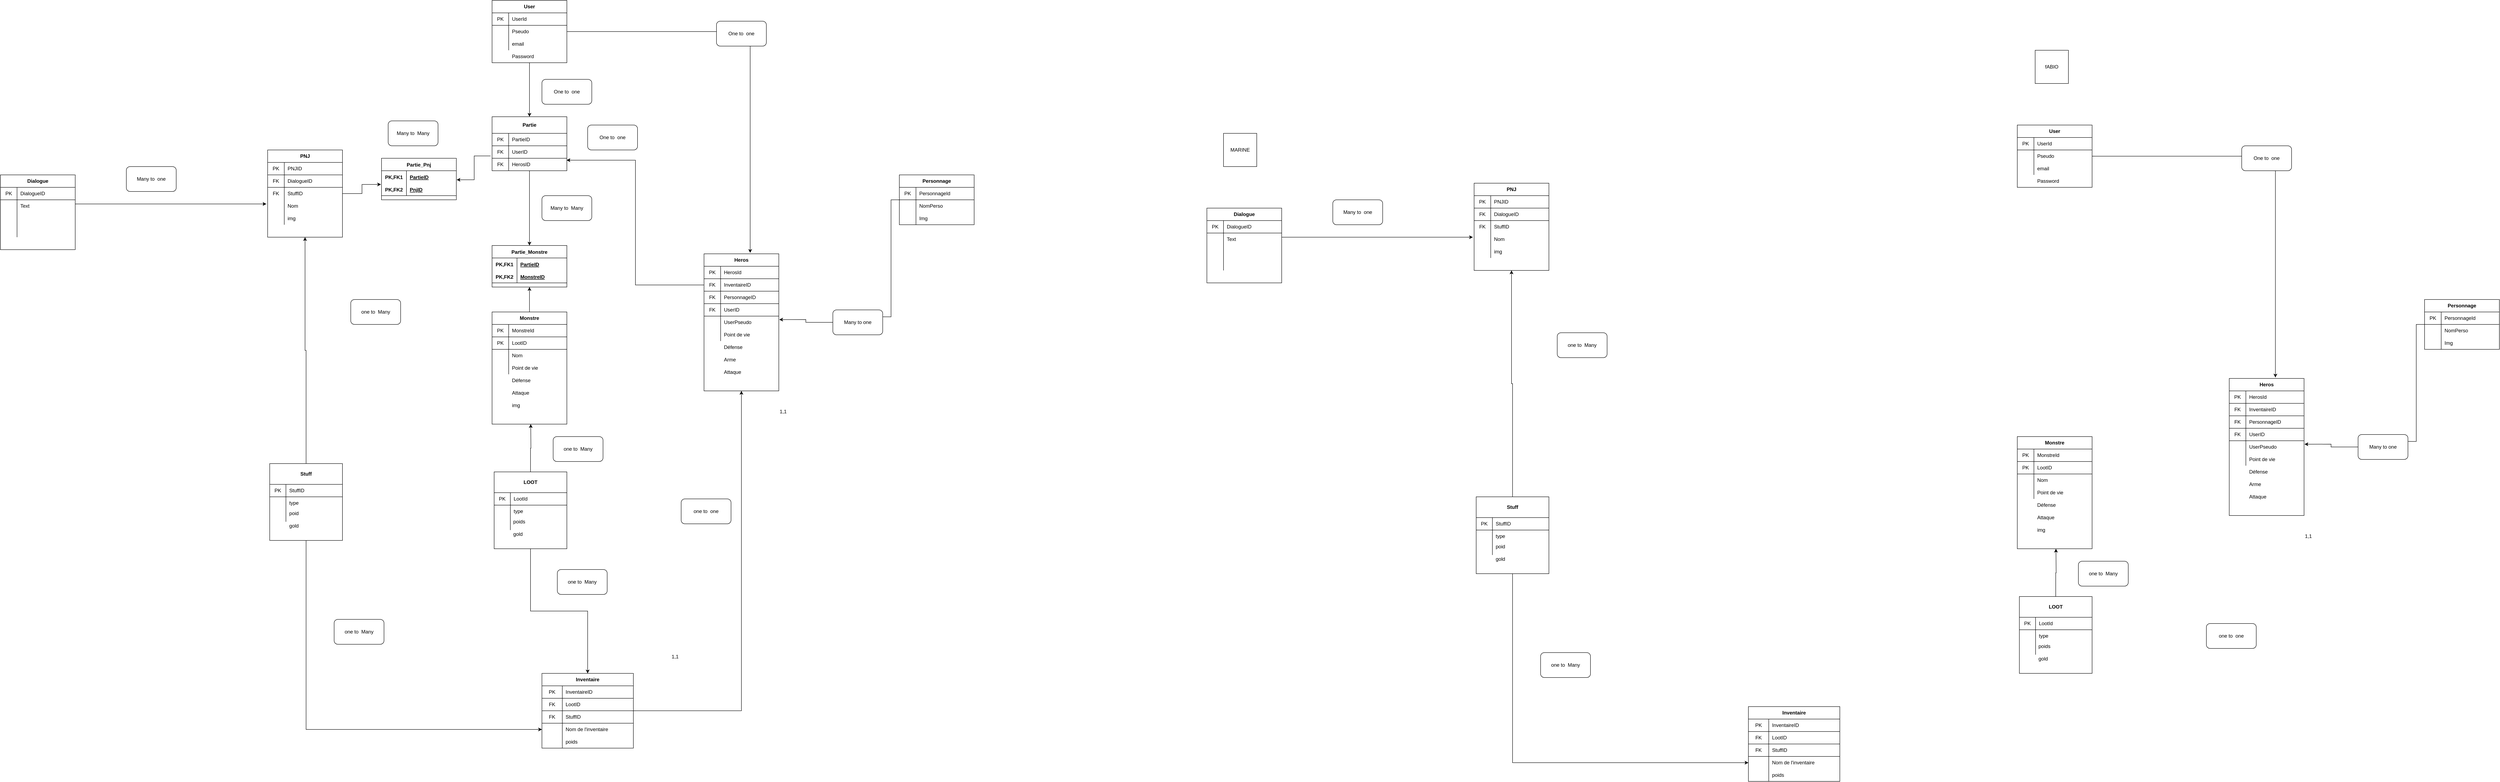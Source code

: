 <mxfile version="14.7.6" type="device"><diagram id="vfxeP742jgGEpozBEHRF" name="Page-1"><mxGraphModel dx="9137" dy="3810" grid="1" gridSize="10" guides="1" tooltips="1" connect="1" arrows="1" fold="1" page="1" pageScale="1" pageWidth="827" pageHeight="1169" math="0" shadow="0"><root><mxCell id="0"/><mxCell id="1" parent="0"/><mxCell id="Cbcb-sUu3Rf88faWwX7M-592" value="" style="group" vertex="1" connectable="0" parent="1"><mxGeometry x="-503" y="20" width="2343" height="1800" as="geometry"/></mxCell><mxCell id="GfzRdj30MnO7bgvT8waw-6" value="User" style="shape=table;html=1;whiteSpace=wrap;startSize=30;container=1;collapsible=0;childLayout=tableLayout;fixedRows=1;rowLines=0;fontStyle=1;align=center;" parent="Cbcb-sUu3Rf88faWwX7M-592" vertex="1"><mxGeometry x="1183" width="180" height="150" as="geometry"/></mxCell><mxCell id="GfzRdj30MnO7bgvT8waw-7" value="" style="shape=partialRectangle;html=1;whiteSpace=wrap;collapsible=0;dropTarget=0;pointerEvents=0;fillColor=none;top=0;left=0;bottom=1;right=0;points=[[0,0.5],[1,0.5]];portConstraint=eastwest;" parent="GfzRdj30MnO7bgvT8waw-6" vertex="1"><mxGeometry y="30" width="180" height="30" as="geometry"/></mxCell><mxCell id="GfzRdj30MnO7bgvT8waw-8" value="PK" style="shape=partialRectangle;html=1;whiteSpace=wrap;connectable=0;fillColor=none;top=0;left=0;bottom=0;right=0;overflow=hidden;" parent="GfzRdj30MnO7bgvT8waw-7" vertex="1"><mxGeometry width="40" height="30" as="geometry"/></mxCell><mxCell id="GfzRdj30MnO7bgvT8waw-9" value="UserId" style="shape=partialRectangle;html=1;whiteSpace=wrap;connectable=0;fillColor=none;top=0;left=0;bottom=0;right=0;align=left;spacingLeft=6;overflow=hidden;" parent="GfzRdj30MnO7bgvT8waw-7" vertex="1"><mxGeometry x="40" width="140" height="30" as="geometry"/></mxCell><mxCell id="GfzRdj30MnO7bgvT8waw-10" value="" style="shape=partialRectangle;html=1;whiteSpace=wrap;collapsible=0;dropTarget=0;pointerEvents=0;fillColor=none;top=0;left=0;bottom=0;right=0;points=[[0,0.5],[1,0.5]];portConstraint=eastwest;" parent="GfzRdj30MnO7bgvT8waw-6" vertex="1"><mxGeometry y="60" width="180" height="30" as="geometry"/></mxCell><mxCell id="GfzRdj30MnO7bgvT8waw-11" value="" style="shape=partialRectangle;html=1;whiteSpace=wrap;connectable=0;fillColor=none;top=0;left=0;bottom=0;right=0;overflow=hidden;" parent="GfzRdj30MnO7bgvT8waw-10" vertex="1"><mxGeometry width="40" height="30" as="geometry"/></mxCell><mxCell id="GfzRdj30MnO7bgvT8waw-12" value="Pseudo" style="shape=partialRectangle;html=1;whiteSpace=wrap;connectable=0;fillColor=none;top=0;left=0;bottom=0;right=0;align=left;spacingLeft=6;overflow=hidden;" parent="GfzRdj30MnO7bgvT8waw-10" vertex="1"><mxGeometry x="40" width="140" height="30" as="geometry"/></mxCell><mxCell id="GfzRdj30MnO7bgvT8waw-13" value="" style="shape=partialRectangle;html=1;whiteSpace=wrap;collapsible=0;dropTarget=0;pointerEvents=0;fillColor=none;top=0;left=0;bottom=0;right=0;points=[[0,0.5],[1,0.5]];portConstraint=eastwest;" parent="GfzRdj30MnO7bgvT8waw-6" vertex="1"><mxGeometry y="90" width="180" height="30" as="geometry"/></mxCell><mxCell id="GfzRdj30MnO7bgvT8waw-14" value="" style="shape=partialRectangle;html=1;whiteSpace=wrap;connectable=0;fillColor=none;top=0;left=0;bottom=0;right=0;overflow=hidden;" parent="GfzRdj30MnO7bgvT8waw-13" vertex="1"><mxGeometry width="40" height="30" as="geometry"/></mxCell><mxCell id="GfzRdj30MnO7bgvT8waw-15" value="email" style="shape=partialRectangle;html=1;whiteSpace=wrap;connectable=0;fillColor=none;top=0;left=0;bottom=0;right=0;align=left;spacingLeft=6;overflow=hidden;" parent="GfzRdj30MnO7bgvT8waw-13" vertex="1"><mxGeometry x="40" width="140" height="30" as="geometry"/></mxCell><mxCell id="GfzRdj30MnO7bgvT8waw-38" value="Inventaire" style="shape=table;html=1;whiteSpace=wrap;startSize=30;container=1;collapsible=0;childLayout=tableLayout;fixedRows=1;rowLines=0;fontStyle=1;align=center;" parent="Cbcb-sUu3Rf88faWwX7M-592" vertex="1"><mxGeometry x="1303" y="1620" width="220" height="180" as="geometry"/></mxCell><mxCell id="GfzRdj30MnO7bgvT8waw-39" value="" style="shape=partialRectangle;html=1;whiteSpace=wrap;collapsible=0;dropTarget=0;pointerEvents=0;fillColor=none;top=0;left=0;bottom=1;right=0;points=[[0,0.5],[1,0.5]];portConstraint=eastwest;" parent="GfzRdj30MnO7bgvT8waw-38" vertex="1"><mxGeometry y="30" width="220" height="30" as="geometry"/></mxCell><mxCell id="GfzRdj30MnO7bgvT8waw-40" value="PK" style="shape=partialRectangle;html=1;whiteSpace=wrap;connectable=0;fillColor=none;top=0;left=0;bottom=0;right=0;overflow=hidden;" parent="GfzRdj30MnO7bgvT8waw-39" vertex="1"><mxGeometry width="49" height="30" as="geometry"/></mxCell><mxCell id="GfzRdj30MnO7bgvT8waw-41" value="InventaireID" style="shape=partialRectangle;html=1;whiteSpace=wrap;connectable=0;fillColor=none;top=0;left=0;bottom=0;right=0;align=left;spacingLeft=6;overflow=hidden;" parent="GfzRdj30MnO7bgvT8waw-39" vertex="1"><mxGeometry x="49" width="171" height="30" as="geometry"/></mxCell><mxCell id="lkbISIZO5kEUYaPiAEMN-19" value="" style="shape=partialRectangle;html=1;whiteSpace=wrap;collapsible=0;dropTarget=0;pointerEvents=0;fillColor=none;top=0;left=0;bottom=1;right=0;points=[[0,0.5],[1,0.5]];portConstraint=eastwest;" parent="GfzRdj30MnO7bgvT8waw-38" vertex="1"><mxGeometry y="60" width="220" height="30" as="geometry"/></mxCell><mxCell id="lkbISIZO5kEUYaPiAEMN-20" value="FK" style="shape=partialRectangle;html=1;whiteSpace=wrap;connectable=0;fillColor=none;top=0;left=0;bottom=0;right=0;overflow=hidden;" parent="lkbISIZO5kEUYaPiAEMN-19" vertex="1"><mxGeometry width="49" height="30" as="geometry"/></mxCell><mxCell id="lkbISIZO5kEUYaPiAEMN-21" value="LootID" style="shape=partialRectangle;html=1;whiteSpace=wrap;connectable=0;fillColor=none;top=0;left=0;bottom=0;right=0;align=left;spacingLeft=6;overflow=hidden;" parent="lkbISIZO5kEUYaPiAEMN-19" vertex="1"><mxGeometry x="49" width="171" height="30" as="geometry"/></mxCell><mxCell id="lkbISIZO5kEUYaPiAEMN-33" value="" style="shape=partialRectangle;html=1;whiteSpace=wrap;collapsible=0;dropTarget=0;pointerEvents=0;fillColor=none;top=0;left=0;bottom=1;right=0;points=[[0,0.5],[1,0.5]];portConstraint=eastwest;" parent="GfzRdj30MnO7bgvT8waw-38" vertex="1"><mxGeometry y="90" width="220" height="30" as="geometry"/></mxCell><mxCell id="lkbISIZO5kEUYaPiAEMN-34" value="FK" style="shape=partialRectangle;html=1;whiteSpace=wrap;connectable=0;fillColor=none;top=0;left=0;bottom=0;right=0;overflow=hidden;" parent="lkbISIZO5kEUYaPiAEMN-33" vertex="1"><mxGeometry width="49" height="30" as="geometry"/></mxCell><mxCell id="lkbISIZO5kEUYaPiAEMN-35" value="StuffID" style="shape=partialRectangle;html=1;whiteSpace=wrap;connectable=0;fillColor=none;top=0;left=0;bottom=0;right=0;align=left;spacingLeft=6;overflow=hidden;" parent="lkbISIZO5kEUYaPiAEMN-33" vertex="1"><mxGeometry x="49" width="171" height="30" as="geometry"/></mxCell><mxCell id="GfzRdj30MnO7bgvT8waw-42" value="" style="shape=partialRectangle;html=1;whiteSpace=wrap;collapsible=0;dropTarget=0;pointerEvents=0;fillColor=none;top=0;left=0;bottom=0;right=0;points=[[0,0.5],[1,0.5]];portConstraint=eastwest;" parent="GfzRdj30MnO7bgvT8waw-38" vertex="1"><mxGeometry y="120" width="220" height="30" as="geometry"/></mxCell><mxCell id="GfzRdj30MnO7bgvT8waw-43" value="" style="shape=partialRectangle;html=1;whiteSpace=wrap;connectable=0;fillColor=none;top=0;left=0;bottom=0;right=0;overflow=hidden;" parent="GfzRdj30MnO7bgvT8waw-42" vertex="1"><mxGeometry width="49" height="30" as="geometry"/></mxCell><mxCell id="GfzRdj30MnO7bgvT8waw-44" value="Nom de l'inventaire" style="shape=partialRectangle;html=1;whiteSpace=wrap;connectable=0;fillColor=none;top=0;left=0;bottom=0;right=0;align=left;spacingLeft=6;overflow=hidden;" parent="GfzRdj30MnO7bgvT8waw-42" vertex="1"><mxGeometry x="49" width="171" height="30" as="geometry"/></mxCell><mxCell id="GfzRdj30MnO7bgvT8waw-45" value="" style="shape=partialRectangle;html=1;whiteSpace=wrap;collapsible=0;dropTarget=0;pointerEvents=0;fillColor=none;top=0;left=0;bottom=0;right=0;points=[[0,0.5],[1,0.5]];portConstraint=eastwest;" parent="GfzRdj30MnO7bgvT8waw-38" vertex="1"><mxGeometry y="150" width="220" height="30" as="geometry"/></mxCell><mxCell id="GfzRdj30MnO7bgvT8waw-46" value="" style="shape=partialRectangle;html=1;whiteSpace=wrap;connectable=0;fillColor=none;top=0;left=0;bottom=0;right=0;overflow=hidden;" parent="GfzRdj30MnO7bgvT8waw-45" vertex="1"><mxGeometry width="49" height="30" as="geometry"/></mxCell><mxCell id="GfzRdj30MnO7bgvT8waw-47" value="poids" style="shape=partialRectangle;html=1;whiteSpace=wrap;connectable=0;fillColor=none;top=0;left=0;bottom=0;right=0;align=left;spacingLeft=6;overflow=hidden;" parent="GfzRdj30MnO7bgvT8waw-45" vertex="1"><mxGeometry x="49" width="171" height="30" as="geometry"/></mxCell><mxCell id="GfzRdj30MnO7bgvT8waw-52" value="Partie" style="shape=table;html=1;whiteSpace=wrap;startSize=40;container=1;collapsible=0;childLayout=tableLayout;fixedRows=1;rowLines=0;fontStyle=1;align=center;" parent="Cbcb-sUu3Rf88faWwX7M-592" vertex="1"><mxGeometry x="1183" y="280" width="180" height="130" as="geometry"/></mxCell><mxCell id="GfzRdj30MnO7bgvT8waw-53" value="" style="shape=partialRectangle;html=1;whiteSpace=wrap;collapsible=0;dropTarget=0;pointerEvents=0;fillColor=none;top=0;left=0;bottom=1;right=0;points=[[0,0.5],[1,0.5]];portConstraint=eastwest;" parent="GfzRdj30MnO7bgvT8waw-52" vertex="1"><mxGeometry y="40" width="180" height="30" as="geometry"/></mxCell><mxCell id="GfzRdj30MnO7bgvT8waw-54" value="PK" style="shape=partialRectangle;html=1;whiteSpace=wrap;connectable=0;fillColor=none;top=0;left=0;bottom=0;right=0;overflow=hidden;" parent="GfzRdj30MnO7bgvT8waw-53" vertex="1"><mxGeometry width="40" height="30" as="geometry"/></mxCell><mxCell id="GfzRdj30MnO7bgvT8waw-55" value="PartieID" style="shape=partialRectangle;html=1;whiteSpace=wrap;connectable=0;fillColor=none;top=0;left=0;bottom=0;right=0;align=left;spacingLeft=6;overflow=hidden;" parent="GfzRdj30MnO7bgvT8waw-53" vertex="1"><mxGeometry x="40" width="140" height="30" as="geometry"/></mxCell><mxCell id="piWljK5jCTS-D5VsrOwS-2" value="" style="shape=partialRectangle;html=1;whiteSpace=wrap;collapsible=0;dropTarget=0;pointerEvents=0;fillColor=none;top=0;left=0;bottom=1;right=0;points=[[0,0.5],[1,0.5]];portConstraint=eastwest;" parent="GfzRdj30MnO7bgvT8waw-52" vertex="1"><mxGeometry y="70" width="180" height="30" as="geometry"/></mxCell><mxCell id="piWljK5jCTS-D5VsrOwS-3" value="FK" style="shape=partialRectangle;html=1;whiteSpace=wrap;connectable=0;fillColor=none;top=0;left=0;bottom=0;right=0;overflow=hidden;" parent="piWljK5jCTS-D5VsrOwS-2" vertex="1"><mxGeometry width="40" height="30" as="geometry"/></mxCell><mxCell id="piWljK5jCTS-D5VsrOwS-4" value="UserID" style="shape=partialRectangle;html=1;whiteSpace=wrap;connectable=0;fillColor=none;top=0;left=0;bottom=0;right=0;align=left;spacingLeft=6;overflow=hidden;" parent="piWljK5jCTS-D5VsrOwS-2" vertex="1"><mxGeometry x="40" width="140" height="30" as="geometry"/></mxCell><mxCell id="GfzRdj30MnO7bgvT8waw-56" value="" style="shape=partialRectangle;html=1;whiteSpace=wrap;collapsible=0;dropTarget=0;pointerEvents=0;fillColor=none;top=0;left=0;bottom=0;right=0;points=[[0,0.5],[1,0.5]];portConstraint=eastwest;" parent="GfzRdj30MnO7bgvT8waw-52" vertex="1"><mxGeometry y="100" width="180" height="30" as="geometry"/></mxCell><mxCell id="GfzRdj30MnO7bgvT8waw-57" value="FK" style="shape=partialRectangle;html=1;whiteSpace=wrap;connectable=0;fillColor=none;top=0;left=0;bottom=0;right=0;overflow=hidden;" parent="GfzRdj30MnO7bgvT8waw-56" vertex="1"><mxGeometry width="40" height="30" as="geometry"/></mxCell><mxCell id="GfzRdj30MnO7bgvT8waw-58" value="HerosID" style="shape=partialRectangle;html=1;whiteSpace=wrap;connectable=0;fillColor=none;top=0;left=0;bottom=0;right=0;align=left;spacingLeft=6;overflow=hidden;" parent="GfzRdj30MnO7bgvT8waw-56" vertex="1"><mxGeometry x="40" width="140" height="30" as="geometry"/></mxCell><mxCell id="GfzRdj30MnO7bgvT8waw-203" style="edgeStyle=orthogonalEdgeStyle;rounded=0;orthogonalLoop=1;jettySize=auto;html=1;entryX=0.5;entryY=0;entryDx=0;entryDy=0;" parent="Cbcb-sUu3Rf88faWwX7M-592" source="GfzRdj30MnO7bgvT8waw-6" target="GfzRdj30MnO7bgvT8waw-52" edge="1"><mxGeometry relative="1" as="geometry"><mxPoint x="1413.0" y="280" as="targetPoint"/></mxGeometry></mxCell><mxCell id="GfzRdj30MnO7bgvT8waw-165" style="edgeStyle=orthogonalEdgeStyle;rounded=0;orthogonalLoop=1;jettySize=auto;html=1;exitX=-0.021;exitY=-0.186;exitDx=0;exitDy=0;exitPerimeter=0;entryX=1.004;entryY=0.727;entryDx=0;entryDy=0;entryPerimeter=0;" parent="Cbcb-sUu3Rf88faWwX7M-592" source="GfzRdj30MnO7bgvT8waw-56" target="CMATpGRT-Kwd3lFHf7y6-130" edge="1"><mxGeometry relative="1" as="geometry"><mxPoint x="933" y="615" as="sourcePoint"/></mxGeometry></mxCell><mxCell id="GfzRdj30MnO7bgvT8waw-95" value="" style="group" parent="Cbcb-sUu3Rf88faWwX7M-592" vertex="1" connectable="0"><mxGeometry x="953" y="710" width="410" height="280" as="geometry"/></mxCell><mxCell id="GfzRdj30MnO7bgvT8waw-96" value="Monstre" style="shape=table;html=1;whiteSpace=wrap;startSize=30;container=1;collapsible=0;childLayout=tableLayout;fixedRows=1;rowLines=0;fontStyle=1;align=center;" parent="GfzRdj30MnO7bgvT8waw-95" vertex="1"><mxGeometry x="230" y="40" width="180" height="270" as="geometry"/></mxCell><mxCell id="GfzRdj30MnO7bgvT8waw-97" value="" style="shape=partialRectangle;html=1;whiteSpace=wrap;collapsible=0;dropTarget=0;pointerEvents=0;fillColor=none;top=0;left=0;bottom=1;right=0;points=[[0,0.5],[1,0.5]];portConstraint=eastwest;" parent="GfzRdj30MnO7bgvT8waw-96" vertex="1"><mxGeometry y="30" width="180" height="30" as="geometry"/></mxCell><mxCell id="GfzRdj30MnO7bgvT8waw-98" value="PK" style="shape=partialRectangle;html=1;whiteSpace=wrap;connectable=0;fillColor=none;top=0;left=0;bottom=0;right=0;overflow=hidden;" parent="GfzRdj30MnO7bgvT8waw-97" vertex="1"><mxGeometry width="40" height="30" as="geometry"/></mxCell><mxCell id="GfzRdj30MnO7bgvT8waw-99" value="MonstreId" style="shape=partialRectangle;html=1;whiteSpace=wrap;connectable=0;fillColor=none;top=0;left=0;bottom=0;right=0;align=left;spacingLeft=6;overflow=hidden;" parent="GfzRdj30MnO7bgvT8waw-97" vertex="1"><mxGeometry x="40" width="140" height="30" as="geometry"/></mxCell><mxCell id="lkbISIZO5kEUYaPiAEMN-30" value="" style="shape=partialRectangle;html=1;whiteSpace=wrap;collapsible=0;dropTarget=0;pointerEvents=0;fillColor=none;top=0;left=0;bottom=1;right=0;points=[[0,0.5],[1,0.5]];portConstraint=eastwest;" parent="GfzRdj30MnO7bgvT8waw-96" vertex="1"><mxGeometry y="60" width="180" height="30" as="geometry"/></mxCell><mxCell id="lkbISIZO5kEUYaPiAEMN-31" value="PK" style="shape=partialRectangle;html=1;whiteSpace=wrap;connectable=0;fillColor=none;top=0;left=0;bottom=0;right=0;overflow=hidden;" parent="lkbISIZO5kEUYaPiAEMN-30" vertex="1"><mxGeometry width="40" height="30" as="geometry"/></mxCell><mxCell id="lkbISIZO5kEUYaPiAEMN-32" value="LootID" style="shape=partialRectangle;html=1;whiteSpace=wrap;connectable=0;fillColor=none;top=0;left=0;bottom=0;right=0;align=left;spacingLeft=6;overflow=hidden;" parent="lkbISIZO5kEUYaPiAEMN-30" vertex="1"><mxGeometry x="40" width="140" height="30" as="geometry"/></mxCell><mxCell id="GfzRdj30MnO7bgvT8waw-100" value="" style="shape=partialRectangle;html=1;whiteSpace=wrap;collapsible=0;dropTarget=0;pointerEvents=0;fillColor=none;top=0;left=0;bottom=0;right=0;points=[[0,0.5],[1,0.5]];portConstraint=eastwest;" parent="GfzRdj30MnO7bgvT8waw-96" vertex="1"><mxGeometry y="90" width="180" height="30" as="geometry"/></mxCell><mxCell id="GfzRdj30MnO7bgvT8waw-101" value="" style="shape=partialRectangle;html=1;whiteSpace=wrap;connectable=0;fillColor=none;top=0;left=0;bottom=0;right=0;overflow=hidden;" parent="GfzRdj30MnO7bgvT8waw-100" vertex="1"><mxGeometry width="40" height="30" as="geometry"/></mxCell><mxCell id="GfzRdj30MnO7bgvT8waw-102" value="Nom" style="shape=partialRectangle;html=1;whiteSpace=wrap;connectable=0;fillColor=none;top=0;left=0;bottom=0;right=0;align=left;spacingLeft=6;overflow=hidden;" parent="GfzRdj30MnO7bgvT8waw-100" vertex="1"><mxGeometry x="40" width="140" height="30" as="geometry"/></mxCell><mxCell id="GfzRdj30MnO7bgvT8waw-103" value="" style="shape=partialRectangle;html=1;whiteSpace=wrap;collapsible=0;dropTarget=0;pointerEvents=0;fillColor=none;top=0;left=0;bottom=0;right=0;points=[[0,0.5],[1,0.5]];portConstraint=eastwest;" parent="GfzRdj30MnO7bgvT8waw-96" vertex="1"><mxGeometry y="120" width="180" height="30" as="geometry"/></mxCell><mxCell id="GfzRdj30MnO7bgvT8waw-104" value="" style="shape=partialRectangle;html=1;whiteSpace=wrap;connectable=0;fillColor=none;top=0;left=0;bottom=0;right=0;overflow=hidden;" parent="GfzRdj30MnO7bgvT8waw-103" vertex="1"><mxGeometry width="40" height="30" as="geometry"/></mxCell><mxCell id="GfzRdj30MnO7bgvT8waw-105" value="Point de vie" style="shape=partialRectangle;html=1;whiteSpace=wrap;connectable=0;fillColor=none;top=0;left=0;bottom=0;right=0;align=left;spacingLeft=6;overflow=hidden;" parent="GfzRdj30MnO7bgvT8waw-103" vertex="1"><mxGeometry x="40" width="140" height="30" as="geometry"/></mxCell><mxCell id="GfzRdj30MnO7bgvT8waw-106" value="Attaque" style="shape=partialRectangle;html=1;whiteSpace=wrap;connectable=0;fillColor=none;top=0;left=0;bottom=0;right=0;align=left;spacingLeft=6;overflow=hidden;" parent="GfzRdj30MnO7bgvT8waw-95" vertex="1"><mxGeometry x="270" y="220" width="140" height="30" as="geometry"/></mxCell><mxCell id="GfzRdj30MnO7bgvT8waw-107" value="Défense" style="shape=partialRectangle;html=1;whiteSpace=wrap;connectable=0;fillColor=none;top=0;left=0;bottom=0;right=0;align=left;spacingLeft=6;overflow=hidden;" parent="GfzRdj30MnO7bgvT8waw-95" vertex="1"><mxGeometry x="270" y="190" width="140" height="30" as="geometry"/></mxCell><mxCell id="GfzRdj30MnO7bgvT8waw-108" value="" style="shape=partialRectangle;html=1;whiteSpace=wrap;connectable=0;fillColor=none;top=0;left=0;bottom=0;right=0;align=left;spacingLeft=6;overflow=hidden;" parent="GfzRdj30MnO7bgvT8waw-95" vertex="1"><mxGeometry x="270" y="220" width="140" height="30" as="geometry"/></mxCell><mxCell id="qSXf2-hf0zqBbCLU4Bz9-18" value="img" style="shape=partialRectangle;html=1;whiteSpace=wrap;connectable=0;fillColor=none;top=0;left=0;bottom=0;right=0;align=left;spacingLeft=6;overflow=hidden;" parent="GfzRdj30MnO7bgvT8waw-95" vertex="1"><mxGeometry x="270" y="250" width="140" height="30" as="geometry"/></mxCell><mxCell id="GfzRdj30MnO7bgvT8waw-123" value="" style="group" parent="Cbcb-sUu3Rf88faWwX7M-592" vertex="1" connectable="0"><mxGeometry x="933" y="1060" width="430" height="260" as="geometry"/></mxCell><mxCell id="GfzRdj30MnO7bgvT8waw-124" value="LOOT" style="shape=table;html=1;whiteSpace=wrap;startSize=50;container=1;collapsible=0;childLayout=tableLayout;fixedRows=1;rowLines=0;fontStyle=1;align=center;" parent="GfzRdj30MnO7bgvT8waw-123" vertex="1"><mxGeometry x="255" y="75" width="175" height="185" as="geometry"/></mxCell><mxCell id="GfzRdj30MnO7bgvT8waw-125" value="" style="shape=partialRectangle;html=1;whiteSpace=wrap;collapsible=0;dropTarget=0;pointerEvents=0;fillColor=none;top=0;left=0;bottom=1;right=0;points=[[0,0.5],[1,0.5]];portConstraint=eastwest;" parent="GfzRdj30MnO7bgvT8waw-124" vertex="1"><mxGeometry y="50" width="175" height="30" as="geometry"/></mxCell><mxCell id="GfzRdj30MnO7bgvT8waw-126" value="PK" style="shape=partialRectangle;html=1;whiteSpace=wrap;connectable=0;fillColor=none;top=0;left=0;bottom=0;right=0;overflow=hidden;" parent="GfzRdj30MnO7bgvT8waw-125" vertex="1"><mxGeometry width="39" height="30" as="geometry"/></mxCell><mxCell id="GfzRdj30MnO7bgvT8waw-127" value="LootId" style="shape=partialRectangle;html=1;whiteSpace=wrap;connectable=0;fillColor=none;top=0;left=0;bottom=0;right=0;align=left;spacingLeft=6;overflow=hidden;" parent="GfzRdj30MnO7bgvT8waw-125" vertex="1"><mxGeometry x="39" width="136" height="30" as="geometry"/></mxCell><mxCell id="GfzRdj30MnO7bgvT8waw-128" value="" style="shape=partialRectangle;html=1;whiteSpace=wrap;collapsible=0;dropTarget=0;pointerEvents=0;fillColor=none;top=0;left=0;bottom=0;right=0;points=[[0,0.5],[1,0.5]];portConstraint=eastwest;" parent="GfzRdj30MnO7bgvT8waw-124" vertex="1"><mxGeometry y="80" width="175" height="30" as="geometry"/></mxCell><mxCell id="GfzRdj30MnO7bgvT8waw-129" value="" style="shape=partialRectangle;html=1;whiteSpace=wrap;connectable=0;fillColor=none;top=0;left=0;bottom=0;right=0;overflow=hidden;" parent="GfzRdj30MnO7bgvT8waw-128" vertex="1"><mxGeometry width="39" height="30" as="geometry"/></mxCell><mxCell id="GfzRdj30MnO7bgvT8waw-130" value="type" style="shape=partialRectangle;html=1;whiteSpace=wrap;connectable=0;fillColor=none;top=0;left=0;bottom=0;right=0;align=left;spacingLeft=6;overflow=hidden;" parent="GfzRdj30MnO7bgvT8waw-128" vertex="1"><mxGeometry x="39" width="136" height="30" as="geometry"/></mxCell><mxCell id="GfzRdj30MnO7bgvT8waw-131" value="" style="shape=partialRectangle;html=1;whiteSpace=wrap;collapsible=0;dropTarget=0;pointerEvents=0;fillColor=none;top=0;left=0;bottom=0;right=0;points=[[0,0.5],[1,0.5]];portConstraint=eastwest;" parent="GfzRdj30MnO7bgvT8waw-124" vertex="1"><mxGeometry y="110" width="175" height="30" as="geometry"/></mxCell><mxCell id="GfzRdj30MnO7bgvT8waw-132" value="" style="shape=partialRectangle;html=1;whiteSpace=wrap;connectable=0;fillColor=none;top=0;left=0;bottom=0;right=0;overflow=hidden;" parent="GfzRdj30MnO7bgvT8waw-131" vertex="1"><mxGeometry width="39" height="30" as="geometry"/></mxCell><mxCell id="GfzRdj30MnO7bgvT8waw-133" value="" style="shape=partialRectangle;html=1;whiteSpace=wrap;connectable=0;fillColor=none;top=0;left=0;bottom=0;right=0;align=left;spacingLeft=6;overflow=hidden;" parent="GfzRdj30MnO7bgvT8waw-131" vertex="1"><mxGeometry x="39" width="136" height="30" as="geometry"/></mxCell><mxCell id="GfzRdj30MnO7bgvT8waw-135" value="" style="shape=partialRectangle;html=1;whiteSpace=wrap;connectable=0;fillColor=none;top=0;left=0;bottom=0;right=0;align=left;spacingLeft=6;overflow=hidden;" parent="GfzRdj30MnO7bgvT8waw-123" vertex="1"><mxGeometry x="270" y="190" width="140" height="30" as="geometry"/></mxCell><mxCell id="GfzRdj30MnO7bgvT8waw-163" value="poids" style="shape=partialRectangle;html=1;whiteSpace=wrap;connectable=0;fillColor=none;top=0;left=0;bottom=0;right=0;align=left;spacingLeft=6;overflow=hidden;" parent="GfzRdj30MnO7bgvT8waw-123" vertex="1"><mxGeometry x="293" y="180" width="132" height="30" as="geometry"/></mxCell><mxCell id="GfzRdj30MnO7bgvT8waw-164" value="gold" style="shape=partialRectangle;html=1;whiteSpace=wrap;connectable=0;fillColor=none;top=0;left=0;bottom=0;right=0;align=left;spacingLeft=6;overflow=hidden;" parent="GfzRdj30MnO7bgvT8waw-123" vertex="1"><mxGeometry x="293" y="210" width="132" height="30" as="geometry"/></mxCell><mxCell id="GfzRdj30MnO7bgvT8waw-168" value="" style="group" parent="Cbcb-sUu3Rf88faWwX7M-592" vertex="1" connectable="0"><mxGeometry x="393" y="1040" width="430" height="260" as="geometry"/></mxCell><mxCell id="GfzRdj30MnO7bgvT8waw-169" value="Stuff" style="shape=table;html=1;whiteSpace=wrap;startSize=50;container=1;collapsible=0;childLayout=tableLayout;fixedRows=1;rowLines=0;fontStyle=1;align=center;" parent="GfzRdj30MnO7bgvT8waw-168" vertex="1"><mxGeometry x="255" y="75" width="175" height="185" as="geometry"/></mxCell><mxCell id="GfzRdj30MnO7bgvT8waw-170" value="" style="shape=partialRectangle;html=1;whiteSpace=wrap;collapsible=0;dropTarget=0;pointerEvents=0;fillColor=none;top=0;left=0;bottom=1;right=0;points=[[0,0.5],[1,0.5]];portConstraint=eastwest;" parent="GfzRdj30MnO7bgvT8waw-169" vertex="1"><mxGeometry y="50" width="175" height="30" as="geometry"/></mxCell><mxCell id="GfzRdj30MnO7bgvT8waw-171" value="PK" style="shape=partialRectangle;html=1;whiteSpace=wrap;connectable=0;fillColor=none;top=0;left=0;bottom=0;right=0;overflow=hidden;" parent="GfzRdj30MnO7bgvT8waw-170" vertex="1"><mxGeometry width="39" height="30" as="geometry"/></mxCell><mxCell id="GfzRdj30MnO7bgvT8waw-172" value="StuffID" style="shape=partialRectangle;html=1;whiteSpace=wrap;connectable=0;fillColor=none;top=0;left=0;bottom=0;right=0;align=left;spacingLeft=6;overflow=hidden;" parent="GfzRdj30MnO7bgvT8waw-170" vertex="1"><mxGeometry x="39" width="136" height="30" as="geometry"/></mxCell><mxCell id="GfzRdj30MnO7bgvT8waw-173" value="" style="shape=partialRectangle;html=1;whiteSpace=wrap;collapsible=0;dropTarget=0;pointerEvents=0;fillColor=none;top=0;left=0;bottom=0;right=0;points=[[0,0.5],[1,0.5]];portConstraint=eastwest;" parent="GfzRdj30MnO7bgvT8waw-169" vertex="1"><mxGeometry y="80" width="175" height="30" as="geometry"/></mxCell><mxCell id="GfzRdj30MnO7bgvT8waw-174" value="" style="shape=partialRectangle;html=1;whiteSpace=wrap;connectable=0;fillColor=none;top=0;left=0;bottom=0;right=0;overflow=hidden;" parent="GfzRdj30MnO7bgvT8waw-173" vertex="1"><mxGeometry width="39" height="30" as="geometry"/></mxCell><mxCell id="GfzRdj30MnO7bgvT8waw-175" value="type" style="shape=partialRectangle;html=1;whiteSpace=wrap;connectable=0;fillColor=none;top=0;left=0;bottom=0;right=0;align=left;spacingLeft=6;overflow=hidden;" parent="GfzRdj30MnO7bgvT8waw-173" vertex="1"><mxGeometry x="39" width="136" height="30" as="geometry"/></mxCell><mxCell id="GfzRdj30MnO7bgvT8waw-176" value="" style="shape=partialRectangle;html=1;whiteSpace=wrap;collapsible=0;dropTarget=0;pointerEvents=0;fillColor=none;top=0;left=0;bottom=0;right=0;points=[[0,0.5],[1,0.5]];portConstraint=eastwest;" parent="GfzRdj30MnO7bgvT8waw-169" vertex="1"><mxGeometry y="110" width="175" height="30" as="geometry"/></mxCell><mxCell id="GfzRdj30MnO7bgvT8waw-177" value="" style="shape=partialRectangle;html=1;whiteSpace=wrap;connectable=0;fillColor=none;top=0;left=0;bottom=0;right=0;overflow=hidden;" parent="GfzRdj30MnO7bgvT8waw-176" vertex="1"><mxGeometry width="39" height="30" as="geometry"/></mxCell><mxCell id="GfzRdj30MnO7bgvT8waw-178" value="" style="shape=partialRectangle;html=1;whiteSpace=wrap;connectable=0;fillColor=none;top=0;left=0;bottom=0;right=0;align=left;spacingLeft=6;overflow=hidden;" parent="GfzRdj30MnO7bgvT8waw-176" vertex="1"><mxGeometry x="39" width="136" height="30" as="geometry"/></mxCell><mxCell id="GfzRdj30MnO7bgvT8waw-179" value="" style="shape=partialRectangle;html=1;whiteSpace=wrap;connectable=0;fillColor=none;top=0;left=0;bottom=0;right=0;align=left;spacingLeft=6;overflow=hidden;" parent="GfzRdj30MnO7bgvT8waw-168" vertex="1"><mxGeometry x="290" y="180" width="140" height="30" as="geometry"/></mxCell><mxCell id="piWljK5jCTS-D5VsrOwS-27" value="" style="shape=partialRectangle;html=1;whiteSpace=wrap;connectable=0;fillColor=none;top=0;left=0;bottom=0;right=0;align=left;spacingLeft=6;overflow=hidden;" parent="GfzRdj30MnO7bgvT8waw-168" vertex="1"><mxGeometry x="290" y="210" width="140" height="30" as="geometry"/></mxCell><mxCell id="piWljK5jCTS-D5VsrOwS-28" value="" style="shape=partialRectangle;html=1;whiteSpace=wrap;connectable=0;fillColor=none;top=0;left=0;bottom=0;right=0;align=left;spacingLeft=6;overflow=hidden;" parent="GfzRdj30MnO7bgvT8waw-168" vertex="1"><mxGeometry x="290" y="230" width="140" height="30" as="geometry"/></mxCell><mxCell id="qSXf2-hf0zqBbCLU4Bz9-42" value="poid" style="shape=partialRectangle;html=1;whiteSpace=wrap;connectable=0;fillColor=none;top=0;left=0;bottom=0;right=0;align=left;spacingLeft=6;overflow=hidden;" parent="GfzRdj30MnO7bgvT8waw-168" vertex="1"><mxGeometry x="294" y="180" width="136" height="30" as="geometry"/></mxCell><mxCell id="qSXf2-hf0zqBbCLU4Bz9-43" value="gold" style="shape=partialRectangle;html=1;whiteSpace=wrap;connectable=0;fillColor=none;top=0;left=0;bottom=0;right=0;align=left;spacingLeft=6;overflow=hidden;" parent="GfzRdj30MnO7bgvT8waw-168" vertex="1"><mxGeometry x="294" y="210" width="136" height="30" as="geometry"/></mxCell><mxCell id="piWljK5jCTS-D5VsrOwS-6" value="One to&amp;nbsp; one" style="rounded=1;whiteSpace=wrap;html=1;" parent="Cbcb-sUu3Rf88faWwX7M-592" vertex="1"><mxGeometry x="1303" y="190" width="120" height="60" as="geometry"/></mxCell><mxCell id="piWljK5jCTS-D5VsrOwS-8" value="" style="group" parent="Cbcb-sUu3Rf88faWwX7M-592" vertex="1" connectable="0"><mxGeometry x="1693" y="610" width="180" height="330" as="geometry"/></mxCell><mxCell id="CMATpGRT-Kwd3lFHf7y6-153" value="" style="group" parent="piWljK5jCTS-D5VsrOwS-8" vertex="1" connectable="0"><mxGeometry width="180" height="330" as="geometry"/></mxCell><mxCell id="GfzRdj30MnO7bgvT8waw-19" value="Heros" style="shape=table;html=1;whiteSpace=wrap;startSize=30;container=1;collapsible=0;childLayout=tableLayout;fixedRows=1;rowLines=0;fontStyle=1;align=center;" parent="CMATpGRT-Kwd3lFHf7y6-153" vertex="1"><mxGeometry width="180" height="330" as="geometry"/></mxCell><mxCell id="GfzRdj30MnO7bgvT8waw-20" value="" style="shape=partialRectangle;html=1;whiteSpace=wrap;collapsible=0;dropTarget=0;pointerEvents=0;fillColor=none;top=0;left=0;bottom=1;right=0;points=[[0,0.5],[1,0.5]];portConstraint=eastwest;" parent="GfzRdj30MnO7bgvT8waw-19" vertex="1"><mxGeometry y="30" width="180" height="30" as="geometry"/></mxCell><mxCell id="GfzRdj30MnO7bgvT8waw-21" value="PK" style="shape=partialRectangle;html=1;whiteSpace=wrap;connectable=0;fillColor=none;top=0;left=0;bottom=0;right=0;overflow=hidden;" parent="GfzRdj30MnO7bgvT8waw-20" vertex="1"><mxGeometry width="40" height="30" as="geometry"/></mxCell><mxCell id="GfzRdj30MnO7bgvT8waw-22" value="HerosId" style="shape=partialRectangle;html=1;whiteSpace=wrap;connectable=0;fillColor=none;top=0;left=0;bottom=0;right=0;align=left;spacingLeft=6;overflow=hidden;" parent="GfzRdj30MnO7bgvT8waw-20" vertex="1"><mxGeometry x="40" width="140" height="30" as="geometry"/></mxCell><mxCell id="lkbISIZO5kEUYaPiAEMN-14" value="" style="shape=partialRectangle;html=1;whiteSpace=wrap;collapsible=0;dropTarget=0;pointerEvents=0;fillColor=none;top=0;left=0;bottom=1;right=0;points=[[0,0.5],[1,0.5]];portConstraint=eastwest;" parent="GfzRdj30MnO7bgvT8waw-19" vertex="1"><mxGeometry y="60" width="180" height="30" as="geometry"/></mxCell><mxCell id="lkbISIZO5kEUYaPiAEMN-15" value="FK" style="shape=partialRectangle;html=1;whiteSpace=wrap;connectable=0;fillColor=none;top=0;left=0;bottom=0;right=0;overflow=hidden;" parent="lkbISIZO5kEUYaPiAEMN-14" vertex="1"><mxGeometry width="40" height="30" as="geometry"/></mxCell><mxCell id="lkbISIZO5kEUYaPiAEMN-16" value="InventaireID" style="shape=partialRectangle;html=1;whiteSpace=wrap;connectable=0;fillColor=none;top=0;left=0;bottom=0;right=0;align=left;spacingLeft=6;overflow=hidden;" parent="lkbISIZO5kEUYaPiAEMN-14" vertex="1"><mxGeometry x="40" width="140" height="30" as="geometry"/></mxCell><mxCell id="CMATpGRT-Kwd3lFHf7y6-88" value="" style="shape=partialRectangle;html=1;whiteSpace=wrap;collapsible=0;dropTarget=0;pointerEvents=0;fillColor=none;top=0;left=0;bottom=1;right=0;points=[[0,0.5],[1,0.5]];portConstraint=eastwest;" parent="GfzRdj30MnO7bgvT8waw-19" vertex="1"><mxGeometry y="90" width="180" height="30" as="geometry"/></mxCell><mxCell id="CMATpGRT-Kwd3lFHf7y6-89" value="FK" style="shape=partialRectangle;html=1;whiteSpace=wrap;connectable=0;fillColor=none;top=0;left=0;bottom=0;right=0;overflow=hidden;" parent="CMATpGRT-Kwd3lFHf7y6-88" vertex="1"><mxGeometry width="40" height="30" as="geometry"/></mxCell><mxCell id="CMATpGRT-Kwd3lFHf7y6-90" value="PersonnageID" style="shape=partialRectangle;html=1;whiteSpace=wrap;connectable=0;fillColor=none;top=0;left=0;bottom=0;right=0;align=left;spacingLeft=6;overflow=hidden;" parent="CMATpGRT-Kwd3lFHf7y6-88" vertex="1"><mxGeometry x="40" width="140" height="30" as="geometry"/></mxCell><mxCell id="CMATpGRT-Kwd3lFHf7y6-108" value="" style="shape=partialRectangle;html=1;whiteSpace=wrap;collapsible=0;dropTarget=0;pointerEvents=0;fillColor=none;top=0;left=0;bottom=1;right=0;points=[[0,0.5],[1,0.5]];portConstraint=eastwest;" parent="GfzRdj30MnO7bgvT8waw-19" vertex="1"><mxGeometry y="120" width="180" height="30" as="geometry"/></mxCell><mxCell id="CMATpGRT-Kwd3lFHf7y6-109" value="FK" style="shape=partialRectangle;html=1;whiteSpace=wrap;connectable=0;fillColor=none;top=0;left=0;bottom=0;right=0;overflow=hidden;" parent="CMATpGRT-Kwd3lFHf7y6-108" vertex="1"><mxGeometry width="40" height="30" as="geometry"/></mxCell><mxCell id="CMATpGRT-Kwd3lFHf7y6-110" value="UserID" style="shape=partialRectangle;html=1;whiteSpace=wrap;connectable=0;fillColor=none;top=0;left=0;bottom=0;right=0;align=left;spacingLeft=6;overflow=hidden;" parent="CMATpGRT-Kwd3lFHf7y6-108" vertex="1"><mxGeometry x="40" width="140" height="30" as="geometry"/></mxCell><mxCell id="GfzRdj30MnO7bgvT8waw-23" value="" style="shape=partialRectangle;html=1;whiteSpace=wrap;collapsible=0;dropTarget=0;pointerEvents=0;fillColor=none;top=0;left=0;bottom=0;right=0;points=[[0,0.5],[1,0.5]];portConstraint=eastwest;" parent="GfzRdj30MnO7bgvT8waw-19" vertex="1"><mxGeometry y="150" width="180" height="30" as="geometry"/></mxCell><mxCell id="GfzRdj30MnO7bgvT8waw-24" value="" style="shape=partialRectangle;html=1;whiteSpace=wrap;connectable=0;fillColor=none;top=0;left=0;bottom=0;right=0;overflow=hidden;" parent="GfzRdj30MnO7bgvT8waw-23" vertex="1"><mxGeometry width="40" height="30" as="geometry"/></mxCell><mxCell id="GfzRdj30MnO7bgvT8waw-25" value="UserPseudo" style="shape=partialRectangle;html=1;whiteSpace=wrap;connectable=0;fillColor=none;top=0;left=0;bottom=0;right=0;align=left;spacingLeft=6;overflow=hidden;" parent="GfzRdj30MnO7bgvT8waw-23" vertex="1"><mxGeometry x="40" width="140" height="30" as="geometry"/></mxCell><mxCell id="GfzRdj30MnO7bgvT8waw-26" value="" style="shape=partialRectangle;html=1;whiteSpace=wrap;collapsible=0;dropTarget=0;pointerEvents=0;fillColor=none;top=0;left=0;bottom=0;right=0;points=[[0,0.5],[1,0.5]];portConstraint=eastwest;" parent="GfzRdj30MnO7bgvT8waw-19" vertex="1"><mxGeometry y="180" width="180" height="30" as="geometry"/></mxCell><mxCell id="GfzRdj30MnO7bgvT8waw-27" value="" style="shape=partialRectangle;html=1;whiteSpace=wrap;connectable=0;fillColor=none;top=0;left=0;bottom=0;right=0;overflow=hidden;" parent="GfzRdj30MnO7bgvT8waw-26" vertex="1"><mxGeometry width="40" height="30" as="geometry"/></mxCell><mxCell id="GfzRdj30MnO7bgvT8waw-28" value="Point de vie" style="shape=partialRectangle;html=1;whiteSpace=wrap;connectable=0;fillColor=none;top=0;left=0;bottom=0;right=0;align=left;spacingLeft=6;overflow=hidden;" parent="GfzRdj30MnO7bgvT8waw-26" vertex="1"><mxGeometry x="40" width="140" height="30" as="geometry"/></mxCell><mxCell id="CMATpGRT-Kwd3lFHf7y6-94" value="Défense" style="shape=partialRectangle;html=1;whiteSpace=wrap;connectable=0;fillColor=none;top=0;left=0;bottom=0;right=0;align=left;spacingLeft=6;overflow=hidden;" parent="CMATpGRT-Kwd3lFHf7y6-153" vertex="1"><mxGeometry x="40" y="210" width="140" height="30" as="geometry"/></mxCell><mxCell id="lkbISIZO5kEUYaPiAEMN-17" value="Arme" style="shape=partialRectangle;html=1;whiteSpace=wrap;connectable=0;fillColor=none;top=0;left=0;bottom=0;right=0;align=left;spacingLeft=6;overflow=hidden;" parent="CMATpGRT-Kwd3lFHf7y6-153" vertex="1"><mxGeometry x="40" y="240" width="140" height="30" as="geometry"/></mxCell><mxCell id="GfzRdj30MnO7bgvT8waw-182" value="Attaque" style="shape=partialRectangle;html=1;whiteSpace=wrap;connectable=0;fillColor=none;top=0;left=0;bottom=0;right=0;align=left;spacingLeft=6;overflow=hidden;" parent="CMATpGRT-Kwd3lFHf7y6-153" vertex="1"><mxGeometry x="40" y="270" width="140" height="30" as="geometry"/></mxCell><mxCell id="CMATpGRT-Kwd3lFHf7y6-103" style="edgeStyle=orthogonalEdgeStyle;rounded=0;orthogonalLoop=1;jettySize=auto;html=1;entryX=0.617;entryY=-0.007;entryDx=0;entryDy=0;entryPerimeter=0;" parent="Cbcb-sUu3Rf88faWwX7M-592" source="GfzRdj30MnO7bgvT8waw-6" target="GfzRdj30MnO7bgvT8waw-19" edge="1"><mxGeometry relative="1" as="geometry"/></mxCell><mxCell id="piWljK5jCTS-D5VsrOwS-22" style="edgeStyle=orthogonalEdgeStyle;rounded=0;orthogonalLoop=1;jettySize=auto;html=1;entryX=0.996;entryY=0.153;entryDx=0;entryDy=0;entryPerimeter=0;exitX=0;exitY=0.5;exitDx=0;exitDy=0;" parent="Cbcb-sUu3Rf88faWwX7M-592" source="lkbISIZO5kEUYaPiAEMN-14" target="GfzRdj30MnO7bgvT8waw-56" edge="1"><mxGeometry relative="1" as="geometry"/></mxCell><mxCell id="lkbISIZO5kEUYaPiAEMN-1" style="edgeStyle=orthogonalEdgeStyle;rounded=0;orthogonalLoop=1;jettySize=auto;html=1;" parent="Cbcb-sUu3Rf88faWwX7M-592" source="GfzRdj30MnO7bgvT8waw-96" edge="1"><mxGeometry relative="1" as="geometry"><mxPoint x="1273" y="690" as="targetPoint"/></mxGeometry></mxCell><mxCell id="lkbISIZO5kEUYaPiAEMN-2" style="edgeStyle=orthogonalEdgeStyle;rounded=0;orthogonalLoop=1;jettySize=auto;html=1;entryX=0.5;entryY=1;entryDx=0;entryDy=0;" parent="Cbcb-sUu3Rf88faWwX7M-592" source="GfzRdj30MnO7bgvT8waw-169" target="GfzRdj30MnO7bgvT8waw-150" edge="1"><mxGeometry relative="1" as="geometry"/></mxCell><mxCell id="GfzRdj30MnO7bgvT8waw-150" value="PNJ" style="shape=table;html=1;whiteSpace=wrap;startSize=30;container=1;collapsible=0;childLayout=tableLayout;fixedRows=1;rowLines=0;fontStyle=1;align=center;" parent="Cbcb-sUu3Rf88faWwX7M-592" vertex="1"><mxGeometry x="643" y="360" width="180" height="210" as="geometry"/></mxCell><mxCell id="GfzRdj30MnO7bgvT8waw-151" value="" style="shape=partialRectangle;html=1;whiteSpace=wrap;collapsible=0;dropTarget=0;pointerEvents=0;fillColor=none;top=0;left=0;bottom=1;right=0;points=[[0,0.5],[1,0.5]];portConstraint=eastwest;" parent="GfzRdj30MnO7bgvT8waw-150" vertex="1"><mxGeometry y="30" width="180" height="30" as="geometry"/></mxCell><mxCell id="GfzRdj30MnO7bgvT8waw-152" value="PK" style="shape=partialRectangle;html=1;whiteSpace=wrap;connectable=0;fillColor=none;top=0;left=0;bottom=0;right=0;overflow=hidden;" parent="GfzRdj30MnO7bgvT8waw-151" vertex="1"><mxGeometry width="40" height="30" as="geometry"/></mxCell><mxCell id="GfzRdj30MnO7bgvT8waw-153" value="PNJID" style="shape=partialRectangle;html=1;whiteSpace=wrap;connectable=0;fillColor=none;top=0;left=0;bottom=0;right=0;align=left;spacingLeft=6;overflow=hidden;" parent="GfzRdj30MnO7bgvT8waw-151" vertex="1"><mxGeometry x="40" width="140" height="30" as="geometry"/></mxCell><mxCell id="CMATpGRT-Kwd3lFHf7y6-115" value="" style="shape=partialRectangle;html=1;whiteSpace=wrap;collapsible=0;dropTarget=0;pointerEvents=0;fillColor=none;top=0;left=0;bottom=1;right=0;points=[[0,0.5],[1,0.5]];portConstraint=eastwest;" parent="GfzRdj30MnO7bgvT8waw-150" vertex="1"><mxGeometry y="60" width="180" height="30" as="geometry"/></mxCell><mxCell id="CMATpGRT-Kwd3lFHf7y6-116" value="FK" style="shape=partialRectangle;html=1;whiteSpace=wrap;connectable=0;fillColor=none;top=0;left=0;bottom=0;right=0;overflow=hidden;" parent="CMATpGRT-Kwd3lFHf7y6-115" vertex="1"><mxGeometry width="40" height="30" as="geometry"/></mxCell><mxCell id="CMATpGRT-Kwd3lFHf7y6-117" value="DialogueID" style="shape=partialRectangle;html=1;whiteSpace=wrap;connectable=0;fillColor=none;top=0;left=0;bottom=0;right=0;align=left;spacingLeft=6;overflow=hidden;" parent="CMATpGRT-Kwd3lFHf7y6-115" vertex="1"><mxGeometry x="40" width="140" height="30" as="geometry"/></mxCell><mxCell id="lkbISIZO5kEUYaPiAEMN-3" value="" style="shape=partialRectangle;html=1;whiteSpace=wrap;collapsible=0;dropTarget=0;pointerEvents=0;fillColor=none;top=0;left=0;bottom=0;right=0;points=[[0,0.5],[1,0.5]];portConstraint=eastwest;" parent="GfzRdj30MnO7bgvT8waw-150" vertex="1"><mxGeometry y="90" width="180" height="30" as="geometry"/></mxCell><mxCell id="lkbISIZO5kEUYaPiAEMN-4" value="FK" style="shape=partialRectangle;html=1;whiteSpace=wrap;connectable=0;fillColor=none;top=0;left=0;bottom=0;right=0;overflow=hidden;" parent="lkbISIZO5kEUYaPiAEMN-3" vertex="1"><mxGeometry width="40" height="30" as="geometry"/></mxCell><mxCell id="lkbISIZO5kEUYaPiAEMN-5" value="StuffID" style="shape=partialRectangle;html=1;whiteSpace=wrap;connectable=0;fillColor=none;top=0;left=0;bottom=0;right=0;align=left;spacingLeft=6;overflow=hidden;" parent="lkbISIZO5kEUYaPiAEMN-3" vertex="1"><mxGeometry x="40" width="140" height="30" as="geometry"/></mxCell><mxCell id="GfzRdj30MnO7bgvT8waw-154" value="" style="shape=partialRectangle;html=1;whiteSpace=wrap;collapsible=0;dropTarget=0;pointerEvents=0;fillColor=none;top=0;left=0;bottom=0;right=0;points=[[0,0.5],[1,0.5]];portConstraint=eastwest;" parent="GfzRdj30MnO7bgvT8waw-150" vertex="1"><mxGeometry y="120" width="180" height="30" as="geometry"/></mxCell><mxCell id="GfzRdj30MnO7bgvT8waw-155" value="" style="shape=partialRectangle;html=1;whiteSpace=wrap;connectable=0;fillColor=none;top=0;left=0;bottom=0;right=0;overflow=hidden;" parent="GfzRdj30MnO7bgvT8waw-154" vertex="1"><mxGeometry width="40" height="30" as="geometry"/></mxCell><mxCell id="GfzRdj30MnO7bgvT8waw-156" value="Nom" style="shape=partialRectangle;html=1;whiteSpace=wrap;connectable=0;fillColor=none;top=0;left=0;bottom=0;right=0;align=left;spacingLeft=6;overflow=hidden;" parent="GfzRdj30MnO7bgvT8waw-154" vertex="1"><mxGeometry x="40" width="140" height="30" as="geometry"/></mxCell><mxCell id="GfzRdj30MnO7bgvT8waw-157" value="" style="shape=partialRectangle;html=1;whiteSpace=wrap;collapsible=0;dropTarget=0;pointerEvents=0;fillColor=none;top=0;left=0;bottom=0;right=0;points=[[0,0.5],[1,0.5]];portConstraint=eastwest;" parent="GfzRdj30MnO7bgvT8waw-150" vertex="1"><mxGeometry y="150" width="180" height="30" as="geometry"/></mxCell><mxCell id="GfzRdj30MnO7bgvT8waw-158" value="" style="shape=partialRectangle;html=1;whiteSpace=wrap;connectable=0;fillColor=none;top=0;left=0;bottom=0;right=0;overflow=hidden;" parent="GfzRdj30MnO7bgvT8waw-157" vertex="1"><mxGeometry width="40" height="30" as="geometry"/></mxCell><mxCell id="GfzRdj30MnO7bgvT8waw-159" value="img" style="shape=partialRectangle;html=1;whiteSpace=wrap;connectable=0;fillColor=none;top=0;left=0;bottom=0;right=0;align=left;spacingLeft=6;overflow=hidden;" parent="GfzRdj30MnO7bgvT8waw-157" vertex="1"><mxGeometry x="40" width="140" height="30" as="geometry"/></mxCell><mxCell id="lkbISIZO5kEUYaPiAEMN-36" style="edgeStyle=orthogonalEdgeStyle;rounded=0;orthogonalLoop=1;jettySize=auto;html=1;entryX=0.5;entryY=1;entryDx=0;entryDy=0;" parent="Cbcb-sUu3Rf88faWwX7M-592" source="GfzRdj30MnO7bgvT8waw-38" target="GfzRdj30MnO7bgvT8waw-19" edge="1"><mxGeometry relative="1" as="geometry"/></mxCell><mxCell id="lkbISIZO5kEUYaPiAEMN-23" style="edgeStyle=orthogonalEdgeStyle;rounded=0;orthogonalLoop=1;jettySize=auto;html=1;entryX=0.5;entryY=0;entryDx=0;entryDy=0;" parent="Cbcb-sUu3Rf88faWwX7M-592" source="GfzRdj30MnO7bgvT8waw-124" target="GfzRdj30MnO7bgvT8waw-38" edge="1"><mxGeometry relative="1" as="geometry"/></mxCell><mxCell id="lkbISIZO5kEUYaPiAEMN-24" style="edgeStyle=orthogonalEdgeStyle;rounded=0;orthogonalLoop=1;jettySize=auto;html=1;entryX=0;entryY=0.5;entryDx=0;entryDy=0;" parent="Cbcb-sUu3Rf88faWwX7M-592" source="GfzRdj30MnO7bgvT8waw-169" target="GfzRdj30MnO7bgvT8waw-42" edge="1"><mxGeometry relative="1" as="geometry"/></mxCell><mxCell id="lkbISIZO5kEUYaPiAEMN-29" style="edgeStyle=orthogonalEdgeStyle;rounded=0;orthogonalLoop=1;jettySize=auto;html=1;" parent="Cbcb-sUu3Rf88faWwX7M-592" source="GfzRdj30MnO7bgvT8waw-124" edge="1"><mxGeometry relative="1" as="geometry"><mxPoint x="1276" y="1020" as="targetPoint"/></mxGeometry></mxCell><mxCell id="qSXf2-hf0zqBbCLU4Bz9-1" value="Password" style="shape=partialRectangle;html=1;whiteSpace=wrap;connectable=0;fillColor=none;top=0;left=0;bottom=0;right=0;align=left;spacingLeft=6;overflow=hidden;" parent="Cbcb-sUu3Rf88faWwX7M-592" vertex="1"><mxGeometry x="1223" y="120" width="140" height="30" as="geometry"/></mxCell><mxCell id="qSXf2-hf0zqBbCLU4Bz9-33" style="edgeStyle=orthogonalEdgeStyle;rounded=0;orthogonalLoop=1;jettySize=auto;html=1;" parent="Cbcb-sUu3Rf88faWwX7M-592" source="qSXf2-hf0zqBbCLU4Bz9-2" edge="1"><mxGeometry relative="1" as="geometry"><mxPoint x="640" y="490" as="targetPoint"/><Array as="points"><mxPoint x="640" y="490"/></Array></mxGeometry></mxCell><mxCell id="qSXf2-hf0zqBbCLU4Bz9-2" value="Dialogue" style="shape=table;html=1;whiteSpace=wrap;startSize=30;container=1;collapsible=0;childLayout=tableLayout;fixedRows=1;rowLines=0;fontStyle=1;align=center;" parent="Cbcb-sUu3Rf88faWwX7M-592" vertex="1"><mxGeometry y="420" width="180" height="180" as="geometry"/></mxCell><mxCell id="qSXf2-hf0zqBbCLU4Bz9-3" value="" style="shape=partialRectangle;html=1;whiteSpace=wrap;collapsible=0;dropTarget=0;pointerEvents=0;fillColor=none;top=0;left=0;bottom=1;right=0;points=[[0,0.5],[1,0.5]];portConstraint=eastwest;" parent="qSXf2-hf0zqBbCLU4Bz9-2" vertex="1"><mxGeometry y="30" width="180" height="30" as="geometry"/></mxCell><mxCell id="qSXf2-hf0zqBbCLU4Bz9-4" value="PK" style="shape=partialRectangle;html=1;whiteSpace=wrap;connectable=0;fillColor=none;top=0;left=0;bottom=0;right=0;overflow=hidden;" parent="qSXf2-hf0zqBbCLU4Bz9-3" vertex="1"><mxGeometry width="40" height="30" as="geometry"/></mxCell><mxCell id="qSXf2-hf0zqBbCLU4Bz9-5" value="DialogueID" style="shape=partialRectangle;html=1;whiteSpace=wrap;connectable=0;fillColor=none;top=0;left=0;bottom=0;right=0;align=left;spacingLeft=6;overflow=hidden;" parent="qSXf2-hf0zqBbCLU4Bz9-3" vertex="1"><mxGeometry x="40" width="140" height="30" as="geometry"/></mxCell><mxCell id="qSXf2-hf0zqBbCLU4Bz9-6" value="" style="shape=partialRectangle;html=1;whiteSpace=wrap;collapsible=0;dropTarget=0;pointerEvents=0;fillColor=none;top=0;left=0;bottom=0;right=0;points=[[0,0.5],[1,0.5]];portConstraint=eastwest;" parent="qSXf2-hf0zqBbCLU4Bz9-2" vertex="1"><mxGeometry y="60" width="180" height="30" as="geometry"/></mxCell><mxCell id="qSXf2-hf0zqBbCLU4Bz9-7" value="" style="shape=partialRectangle;html=1;whiteSpace=wrap;connectable=0;fillColor=none;top=0;left=0;bottom=0;right=0;overflow=hidden;" parent="qSXf2-hf0zqBbCLU4Bz9-6" vertex="1"><mxGeometry width="40" height="30" as="geometry"/></mxCell><mxCell id="qSXf2-hf0zqBbCLU4Bz9-8" value="Text" style="shape=partialRectangle;html=1;whiteSpace=wrap;connectable=0;fillColor=none;top=0;left=0;bottom=0;right=0;align=left;spacingLeft=6;overflow=hidden;" parent="qSXf2-hf0zqBbCLU4Bz9-6" vertex="1"><mxGeometry x="40" width="140" height="30" as="geometry"/></mxCell><mxCell id="qSXf2-hf0zqBbCLU4Bz9-12" value="" style="shape=partialRectangle;html=1;whiteSpace=wrap;collapsible=0;dropTarget=0;pointerEvents=0;fillColor=none;top=0;left=0;bottom=0;right=0;points=[[0,0.5],[1,0.5]];portConstraint=eastwest;" parent="qSXf2-hf0zqBbCLU4Bz9-2" vertex="1"><mxGeometry y="90" width="180" height="30" as="geometry"/></mxCell><mxCell id="qSXf2-hf0zqBbCLU4Bz9-13" value="" style="shape=partialRectangle;html=1;whiteSpace=wrap;connectable=0;fillColor=none;top=0;left=0;bottom=0;right=0;overflow=hidden;" parent="qSXf2-hf0zqBbCLU4Bz9-12" vertex="1"><mxGeometry width="40" height="30" as="geometry"/></mxCell><mxCell id="qSXf2-hf0zqBbCLU4Bz9-14" value="" style="shape=partialRectangle;html=1;whiteSpace=wrap;connectable=0;fillColor=none;top=0;left=0;bottom=0;right=0;align=left;spacingLeft=6;overflow=hidden;" parent="qSXf2-hf0zqBbCLU4Bz9-12" vertex="1"><mxGeometry x="40" width="140" height="30" as="geometry"/></mxCell><mxCell id="qSXf2-hf0zqBbCLU4Bz9-9" value="" style="shape=partialRectangle;html=1;whiteSpace=wrap;collapsible=0;dropTarget=0;pointerEvents=0;fillColor=none;top=0;left=0;bottom=0;right=0;points=[[0,0.5],[1,0.5]];portConstraint=eastwest;" parent="qSXf2-hf0zqBbCLU4Bz9-2" vertex="1"><mxGeometry y="120" width="180" height="30" as="geometry"/></mxCell><mxCell id="qSXf2-hf0zqBbCLU4Bz9-10" value="" style="shape=partialRectangle;html=1;whiteSpace=wrap;connectable=0;fillColor=none;top=0;left=0;bottom=0;right=0;overflow=hidden;" parent="qSXf2-hf0zqBbCLU4Bz9-9" vertex="1"><mxGeometry width="40" height="30" as="geometry"/></mxCell><mxCell id="qSXf2-hf0zqBbCLU4Bz9-11" value="" style="shape=partialRectangle;html=1;whiteSpace=wrap;connectable=0;fillColor=none;top=0;left=0;bottom=0;right=0;align=left;spacingLeft=6;overflow=hidden;" parent="qSXf2-hf0zqBbCLU4Bz9-9" vertex="1"><mxGeometry x="40" width="140" height="30" as="geometry"/></mxCell><mxCell id="qSXf2-hf0zqBbCLU4Bz9-35" value="Many to&amp;nbsp; one" style="rounded=1;whiteSpace=wrap;html=1;" parent="Cbcb-sUu3Rf88faWwX7M-592" vertex="1"><mxGeometry x="303" y="400" width="120" height="60" as="geometry"/></mxCell><mxCell id="qSXf2-hf0zqBbCLU4Bz9-36" value="one to&amp;nbsp; Many" style="rounded=1;whiteSpace=wrap;html=1;" parent="Cbcb-sUu3Rf88faWwX7M-592" vertex="1"><mxGeometry x="843" y="720" width="120" height="60" as="geometry"/></mxCell><mxCell id="qSXf2-hf0zqBbCLU4Bz9-38" value="one to&amp;nbsp; one" style="rounded=1;whiteSpace=wrap;html=1;" parent="Cbcb-sUu3Rf88faWwX7M-592" vertex="1"><mxGeometry x="1638" y="1200" width="120" height="60" as="geometry"/></mxCell><mxCell id="qSXf2-hf0zqBbCLU4Bz9-39" value="one to&amp;nbsp; Many" style="rounded=1;whiteSpace=wrap;html=1;" parent="Cbcb-sUu3Rf88faWwX7M-592" vertex="1"><mxGeometry x="1330" y="1050" width="120" height="60" as="geometry"/></mxCell><mxCell id="qSXf2-hf0zqBbCLU4Bz9-40" value="Many to&amp;nbsp; Many" style="rounded=1;whiteSpace=wrap;html=1;" parent="Cbcb-sUu3Rf88faWwX7M-592" vertex="1"><mxGeometry x="1303" y="470" width="120" height="60" as="geometry"/></mxCell><mxCell id="8cMLvAfq_mbGv4As4Qt4-1" value="" style="shape=partialRectangle;html=1;whiteSpace=wrap;connectable=0;fillColor=none;top=0;left=0;bottom=0;right=0;align=left;spacingLeft=6;overflow=hidden;" parent="Cbcb-sUu3Rf88faWwX7M-592" vertex="1"><mxGeometry x="1223" y="870" width="140" height="30" as="geometry"/></mxCell><mxCell id="CMATpGRT-Kwd3lFHf7y6-18" value="" style="group" parent="Cbcb-sUu3Rf88faWwX7M-592" vertex="1" connectable="0"><mxGeometry x="1963" y="420" width="180" height="240" as="geometry"/></mxCell><mxCell id="CMATpGRT-Kwd3lFHf7y6-33" value="" style="shape=partialRectangle;html=1;whiteSpace=wrap;connectable=0;fillColor=none;top=0;left=0;bottom=0;right=0;align=left;spacingLeft=6;overflow=hidden;" parent="CMATpGRT-Kwd3lFHf7y6-18" vertex="1"><mxGeometry x="40" y="180" width="140" height="30" as="geometry"/></mxCell><mxCell id="CMATpGRT-Kwd3lFHf7y6-35" value="" style="group" parent="Cbcb-sUu3Rf88faWwX7M-592" vertex="1" connectable="0"><mxGeometry x="2163" y="420" width="180" height="240" as="geometry"/></mxCell><mxCell id="CMATpGRT-Kwd3lFHf7y6-36" value="Personnage" style="shape=table;html=1;whiteSpace=wrap;startSize=30;container=1;collapsible=0;childLayout=tableLayout;fixedRows=1;rowLines=0;fontStyle=1;align=center;" parent="CMATpGRT-Kwd3lFHf7y6-35" vertex="1"><mxGeometry width="180" height="120" as="geometry"/></mxCell><mxCell id="CMATpGRT-Kwd3lFHf7y6-37" value="" style="shape=partialRectangle;html=1;whiteSpace=wrap;collapsible=0;dropTarget=0;pointerEvents=0;fillColor=none;top=0;left=0;bottom=1;right=0;points=[[0,0.5],[1,0.5]];portConstraint=eastwest;" parent="CMATpGRT-Kwd3lFHf7y6-36" vertex="1"><mxGeometry y="30" width="180" height="30" as="geometry"/></mxCell><mxCell id="CMATpGRT-Kwd3lFHf7y6-38" value="PK" style="shape=partialRectangle;html=1;whiteSpace=wrap;connectable=0;fillColor=none;top=0;left=0;bottom=0;right=0;overflow=hidden;" parent="CMATpGRT-Kwd3lFHf7y6-37" vertex="1"><mxGeometry width="40" height="30" as="geometry"/></mxCell><mxCell id="CMATpGRT-Kwd3lFHf7y6-39" value="PersonnageId" style="shape=partialRectangle;html=1;whiteSpace=wrap;connectable=0;fillColor=none;top=0;left=0;bottom=0;right=0;align=left;spacingLeft=6;overflow=hidden;" parent="CMATpGRT-Kwd3lFHf7y6-37" vertex="1"><mxGeometry x="40" width="140" height="30" as="geometry"/></mxCell><mxCell id="CMATpGRT-Kwd3lFHf7y6-46" value="" style="shape=partialRectangle;html=1;whiteSpace=wrap;collapsible=0;dropTarget=0;pointerEvents=0;fillColor=none;top=0;left=0;bottom=0;right=0;points=[[0,0.5],[1,0.5]];portConstraint=eastwest;" parent="CMATpGRT-Kwd3lFHf7y6-36" vertex="1"><mxGeometry y="60" width="180" height="30" as="geometry"/></mxCell><mxCell id="CMATpGRT-Kwd3lFHf7y6-47" value="" style="shape=partialRectangle;html=1;whiteSpace=wrap;connectable=0;fillColor=none;top=0;left=0;bottom=0;right=0;overflow=hidden;" parent="CMATpGRT-Kwd3lFHf7y6-46" vertex="1"><mxGeometry width="40" height="30" as="geometry"/></mxCell><mxCell id="CMATpGRT-Kwd3lFHf7y6-48" value="NomPerso" style="shape=partialRectangle;html=1;whiteSpace=wrap;connectable=0;fillColor=none;top=0;left=0;bottom=0;right=0;align=left;spacingLeft=6;overflow=hidden;" parent="CMATpGRT-Kwd3lFHf7y6-46" vertex="1"><mxGeometry x="40" width="140" height="30" as="geometry"/></mxCell><mxCell id="CMATpGRT-Kwd3lFHf7y6-52" value="" style="shape=partialRectangle;html=1;whiteSpace=wrap;collapsible=0;dropTarget=0;pointerEvents=0;fillColor=none;top=0;left=0;bottom=0;right=0;points=[[0,0.5],[1,0.5]];portConstraint=eastwest;" parent="CMATpGRT-Kwd3lFHf7y6-36" vertex="1"><mxGeometry y="90" width="180" height="30" as="geometry"/></mxCell><mxCell id="CMATpGRT-Kwd3lFHf7y6-53" value="" style="shape=partialRectangle;html=1;whiteSpace=wrap;connectable=0;fillColor=none;top=0;left=0;bottom=0;right=0;overflow=hidden;" parent="CMATpGRT-Kwd3lFHf7y6-52" vertex="1"><mxGeometry width="40" height="30" as="geometry"/></mxCell><mxCell id="CMATpGRT-Kwd3lFHf7y6-54" value="Img" style="shape=partialRectangle;html=1;whiteSpace=wrap;connectable=0;fillColor=none;top=0;left=0;bottom=0;right=0;align=left;spacingLeft=6;overflow=hidden;" parent="CMATpGRT-Kwd3lFHf7y6-52" vertex="1"><mxGeometry x="40" width="140" height="30" as="geometry"/></mxCell><mxCell id="CMATpGRT-Kwd3lFHf7y6-50" value="" style="shape=partialRectangle;html=1;whiteSpace=wrap;connectable=0;fillColor=none;top=0;left=0;bottom=0;right=0;align=left;spacingLeft=6;overflow=hidden;" parent="CMATpGRT-Kwd3lFHf7y6-35" vertex="1"><mxGeometry x="40" y="180" width="140" height="30" as="geometry"/></mxCell><mxCell id="CMATpGRT-Kwd3lFHf7y6-100" style="edgeStyle=orthogonalEdgeStyle;rounded=0;orthogonalLoop=1;jettySize=auto;html=1;entryX=1.006;entryY=0.278;entryDx=0;entryDy=0;entryPerimeter=0;startArrow=none;" parent="Cbcb-sUu3Rf88faWwX7M-592" source="CMATpGRT-Kwd3lFHf7y6-114" target="GfzRdj30MnO7bgvT8waw-23" edge="1"><mxGeometry relative="1" as="geometry"><mxPoint x="2023" y="480" as="targetPoint"/></mxGeometry></mxCell><mxCell id="CMATpGRT-Kwd3lFHf7y6-112" value="One to&amp;nbsp; one" style="rounded=1;whiteSpace=wrap;html=1;" parent="Cbcb-sUu3Rf88faWwX7M-592" vertex="1"><mxGeometry x="1723" y="50" width="120" height="60" as="geometry"/></mxCell><mxCell id="CMATpGRT-Kwd3lFHf7y6-113" value="One to&amp;nbsp; one" style="rounded=1;whiteSpace=wrap;html=1;" parent="Cbcb-sUu3Rf88faWwX7M-592" vertex="1"><mxGeometry x="1413" y="300" width="120" height="60" as="geometry"/></mxCell><mxCell id="CMATpGRT-Kwd3lFHf7y6-118" value="Many to&amp;nbsp; Many" style="rounded=1;whiteSpace=wrap;html=1;" parent="Cbcb-sUu3Rf88faWwX7M-592" vertex="1"><mxGeometry x="933" y="290" width="120" height="60" as="geometry"/></mxCell><mxCell id="CMATpGRT-Kwd3lFHf7y6-129" value="Partie_Pnj" style="shape=table;startSize=30;container=1;collapsible=1;childLayout=tableLayout;fixedRows=1;rowLines=0;fontStyle=1;align=center;resizeLast=1;" parent="Cbcb-sUu3Rf88faWwX7M-592" vertex="1"><mxGeometry x="917" y="380" width="180" height="100" as="geometry"/></mxCell><mxCell id="CMATpGRT-Kwd3lFHf7y6-130" value="" style="shape=partialRectangle;collapsible=0;dropTarget=0;pointerEvents=0;fillColor=none;top=0;left=0;bottom=0;right=0;points=[[0,0.5],[1,0.5]];portConstraint=eastwest;" parent="CMATpGRT-Kwd3lFHf7y6-129" vertex="1"><mxGeometry y="30" width="180" height="30" as="geometry"/></mxCell><mxCell id="CMATpGRT-Kwd3lFHf7y6-131" value="PK,FK1" style="shape=partialRectangle;connectable=0;fillColor=none;top=0;left=0;bottom=0;right=0;fontStyle=1;overflow=hidden;" parent="CMATpGRT-Kwd3lFHf7y6-130" vertex="1"><mxGeometry width="60" height="30" as="geometry"/></mxCell><mxCell id="CMATpGRT-Kwd3lFHf7y6-132" value="PartieID" style="shape=partialRectangle;connectable=0;fillColor=none;top=0;left=0;bottom=0;right=0;align=left;spacingLeft=6;fontStyle=5;overflow=hidden;" parent="CMATpGRT-Kwd3lFHf7y6-130" vertex="1"><mxGeometry x="60" width="120" height="30" as="geometry"/></mxCell><mxCell id="CMATpGRT-Kwd3lFHf7y6-133" value="" style="shape=partialRectangle;collapsible=0;dropTarget=0;pointerEvents=0;fillColor=none;top=0;left=0;bottom=1;right=0;points=[[0,0.5],[1,0.5]];portConstraint=eastwest;" parent="CMATpGRT-Kwd3lFHf7y6-129" vertex="1"><mxGeometry y="60" width="180" height="30" as="geometry"/></mxCell><mxCell id="CMATpGRT-Kwd3lFHf7y6-134" value="PK,FK2" style="shape=partialRectangle;connectable=0;fillColor=none;top=0;left=0;bottom=0;right=0;fontStyle=1;overflow=hidden;" parent="CMATpGRT-Kwd3lFHf7y6-133" vertex="1"><mxGeometry width="60" height="30" as="geometry"/></mxCell><mxCell id="CMATpGRT-Kwd3lFHf7y6-135" value="PnjID" style="shape=partialRectangle;connectable=0;fillColor=none;top=0;left=0;bottom=0;right=0;align=left;spacingLeft=6;fontStyle=5;overflow=hidden;" parent="CMATpGRT-Kwd3lFHf7y6-133" vertex="1"><mxGeometry x="60" width="120" height="30" as="geometry"/></mxCell><mxCell id="CMATpGRT-Kwd3lFHf7y6-142" style="edgeStyle=orthogonalEdgeStyle;rounded=0;orthogonalLoop=1;jettySize=auto;html=1;entryX=-0.007;entryY=0.1;entryDx=0;entryDy=0;entryPerimeter=0;" parent="Cbcb-sUu3Rf88faWwX7M-592" source="GfzRdj30MnO7bgvT8waw-150" target="CMATpGRT-Kwd3lFHf7y6-133" edge="1"><mxGeometry relative="1" as="geometry"/></mxCell><mxCell id="CMATpGRT-Kwd3lFHf7y6-143" value="Partie_Monstre" style="shape=table;startSize=30;container=1;collapsible=1;childLayout=tableLayout;fixedRows=1;rowLines=0;fontStyle=1;align=center;resizeLast=1;" parent="Cbcb-sUu3Rf88faWwX7M-592" vertex="1"><mxGeometry x="1183" y="590" width="180" height="100" as="geometry"/></mxCell><mxCell id="CMATpGRT-Kwd3lFHf7y6-144" value="" style="shape=partialRectangle;collapsible=0;dropTarget=0;pointerEvents=0;fillColor=none;top=0;left=0;bottom=0;right=0;points=[[0,0.5],[1,0.5]];portConstraint=eastwest;" parent="CMATpGRT-Kwd3lFHf7y6-143" vertex="1"><mxGeometry y="30" width="180" height="30" as="geometry"/></mxCell><mxCell id="CMATpGRT-Kwd3lFHf7y6-145" value="PK,FK1" style="shape=partialRectangle;connectable=0;fillColor=none;top=0;left=0;bottom=0;right=0;fontStyle=1;overflow=hidden;" parent="CMATpGRT-Kwd3lFHf7y6-144" vertex="1"><mxGeometry width="60" height="30" as="geometry"/></mxCell><mxCell id="CMATpGRT-Kwd3lFHf7y6-146" value="PartieID" style="shape=partialRectangle;connectable=0;fillColor=none;top=0;left=0;bottom=0;right=0;align=left;spacingLeft=6;fontStyle=5;overflow=hidden;" parent="CMATpGRT-Kwd3lFHf7y6-144" vertex="1"><mxGeometry x="60" width="120" height="30" as="geometry"/></mxCell><mxCell id="CMATpGRT-Kwd3lFHf7y6-147" value="" style="shape=partialRectangle;collapsible=0;dropTarget=0;pointerEvents=0;fillColor=none;top=0;left=0;bottom=1;right=0;points=[[0,0.5],[1,0.5]];portConstraint=eastwest;" parent="CMATpGRT-Kwd3lFHf7y6-143" vertex="1"><mxGeometry y="60" width="180" height="30" as="geometry"/></mxCell><mxCell id="CMATpGRT-Kwd3lFHf7y6-148" value="PK,FK2" style="shape=partialRectangle;connectable=0;fillColor=none;top=0;left=0;bottom=0;right=0;fontStyle=1;overflow=hidden;" parent="CMATpGRT-Kwd3lFHf7y6-147" vertex="1"><mxGeometry width="60" height="30" as="geometry"/></mxCell><mxCell id="CMATpGRT-Kwd3lFHf7y6-149" value="MonstreID" style="shape=partialRectangle;connectable=0;fillColor=none;top=0;left=0;bottom=0;right=0;align=left;spacingLeft=6;fontStyle=5;overflow=hidden;" parent="CMATpGRT-Kwd3lFHf7y6-147" vertex="1"><mxGeometry x="60" width="120" height="30" as="geometry"/></mxCell><mxCell id="CMATpGRT-Kwd3lFHf7y6-151" value="one to&amp;nbsp; Many" style="rounded=1;whiteSpace=wrap;html=1;" parent="Cbcb-sUu3Rf88faWwX7M-592" vertex="1"><mxGeometry x="803" y="1490" width="120" height="60" as="geometry"/></mxCell><mxCell id="CMATpGRT-Kwd3lFHf7y6-152" value="one to&amp;nbsp; Many" style="rounded=1;whiteSpace=wrap;html=1;" parent="Cbcb-sUu3Rf88faWwX7M-592" vertex="1"><mxGeometry x="1340" y="1370" width="120" height="60" as="geometry"/></mxCell><mxCell id="CMATpGRT-Kwd3lFHf7y6-154" value="1,1" style="text;html=1;align=center;verticalAlign=middle;resizable=0;points=[];autosize=1;strokeColor=none;" parent="Cbcb-sUu3Rf88faWwX7M-592" vertex="1"><mxGeometry x="1868" y="980" width="30" height="20" as="geometry"/></mxCell><mxCell id="CMATpGRT-Kwd3lFHf7y6-155" value="1,1" style="text;html=1;align=center;verticalAlign=middle;resizable=0;points=[];autosize=1;strokeColor=none;" parent="Cbcb-sUu3Rf88faWwX7M-592" vertex="1"><mxGeometry x="1608" y="1570" width="30" height="20" as="geometry"/></mxCell><mxCell id="CMATpGRT-Kwd3lFHf7y6-114" value="Many to one" style="rounded=1;whiteSpace=wrap;html=1;" parent="Cbcb-sUu3Rf88faWwX7M-592" vertex="1"><mxGeometry x="2003" y="745" width="120" height="60" as="geometry"/></mxCell><mxCell id="CMATpGRT-Kwd3lFHf7y6-156" value="" style="edgeStyle=orthogonalEdgeStyle;rounded=0;orthogonalLoop=1;jettySize=auto;html=1;entryX=1.006;entryY=0.278;entryDx=0;entryDy=0;entryPerimeter=0;endArrow=none;" parent="Cbcb-sUu3Rf88faWwX7M-592" source="CMATpGRT-Kwd3lFHf7y6-36" target="CMATpGRT-Kwd3lFHf7y6-114" edge="1"><mxGeometry relative="1" as="geometry"><mxPoint x="2253" y="540" as="sourcePoint"/><mxPoint x="1874.08" y="768.34" as="targetPoint"/></mxGeometry></mxCell><mxCell id="CMATpGRT-Kwd3lFHf7y6-150" style="edgeStyle=orthogonalEdgeStyle;rounded=0;orthogonalLoop=1;jettySize=auto;html=1;entryX=0.5;entryY=0;entryDx=0;entryDy=0;" parent="Cbcb-sUu3Rf88faWwX7M-592" source="GfzRdj30MnO7bgvT8waw-52" target="CMATpGRT-Kwd3lFHf7y6-143" edge="1"><mxGeometry relative="1" as="geometry"/></mxCell><mxCell id="Cbcb-sUu3Rf88faWwX7M-857" value="" style="group" vertex="1" connectable="0" parent="1"><mxGeometry x="2793" y="1140" width="430" height="260" as="geometry"/></mxCell><mxCell id="Cbcb-sUu3Rf88faWwX7M-858" value="Stuff" style="shape=table;html=1;whiteSpace=wrap;startSize=50;container=1;collapsible=0;childLayout=tableLayout;fixedRows=1;rowLines=0;fontStyle=1;align=center;" vertex="1" parent="Cbcb-sUu3Rf88faWwX7M-857"><mxGeometry x="255" y="75" width="175" height="185" as="geometry"/></mxCell><mxCell id="Cbcb-sUu3Rf88faWwX7M-859" value="" style="shape=partialRectangle;html=1;whiteSpace=wrap;collapsible=0;dropTarget=0;pointerEvents=0;fillColor=none;top=0;left=0;bottom=1;right=0;points=[[0,0.5],[1,0.5]];portConstraint=eastwest;" vertex="1" parent="Cbcb-sUu3Rf88faWwX7M-858"><mxGeometry y="50" width="175" height="30" as="geometry"/></mxCell><mxCell id="Cbcb-sUu3Rf88faWwX7M-860" value="PK" style="shape=partialRectangle;html=1;whiteSpace=wrap;connectable=0;fillColor=none;top=0;left=0;bottom=0;right=0;overflow=hidden;" vertex="1" parent="Cbcb-sUu3Rf88faWwX7M-859"><mxGeometry width="39" height="30" as="geometry"/></mxCell><mxCell id="Cbcb-sUu3Rf88faWwX7M-861" value="StuffID" style="shape=partialRectangle;html=1;whiteSpace=wrap;connectable=0;fillColor=none;top=0;left=0;bottom=0;right=0;align=left;spacingLeft=6;overflow=hidden;" vertex="1" parent="Cbcb-sUu3Rf88faWwX7M-859"><mxGeometry x="39" width="136" height="30" as="geometry"/></mxCell><mxCell id="Cbcb-sUu3Rf88faWwX7M-862" value="" style="shape=partialRectangle;html=1;whiteSpace=wrap;collapsible=0;dropTarget=0;pointerEvents=0;fillColor=none;top=0;left=0;bottom=0;right=0;points=[[0,0.5],[1,0.5]];portConstraint=eastwest;" vertex="1" parent="Cbcb-sUu3Rf88faWwX7M-858"><mxGeometry y="80" width="175" height="30" as="geometry"/></mxCell><mxCell id="Cbcb-sUu3Rf88faWwX7M-863" value="" style="shape=partialRectangle;html=1;whiteSpace=wrap;connectable=0;fillColor=none;top=0;left=0;bottom=0;right=0;overflow=hidden;" vertex="1" parent="Cbcb-sUu3Rf88faWwX7M-862"><mxGeometry width="39" height="30" as="geometry"/></mxCell><mxCell id="Cbcb-sUu3Rf88faWwX7M-864" value="type" style="shape=partialRectangle;html=1;whiteSpace=wrap;connectable=0;fillColor=none;top=0;left=0;bottom=0;right=0;align=left;spacingLeft=6;overflow=hidden;" vertex="1" parent="Cbcb-sUu3Rf88faWwX7M-862"><mxGeometry x="39" width="136" height="30" as="geometry"/></mxCell><mxCell id="Cbcb-sUu3Rf88faWwX7M-865" value="" style="shape=partialRectangle;html=1;whiteSpace=wrap;collapsible=0;dropTarget=0;pointerEvents=0;fillColor=none;top=0;left=0;bottom=0;right=0;points=[[0,0.5],[1,0.5]];portConstraint=eastwest;" vertex="1" parent="Cbcb-sUu3Rf88faWwX7M-858"><mxGeometry y="110" width="175" height="30" as="geometry"/></mxCell><mxCell id="Cbcb-sUu3Rf88faWwX7M-866" value="" style="shape=partialRectangle;html=1;whiteSpace=wrap;connectable=0;fillColor=none;top=0;left=0;bottom=0;right=0;overflow=hidden;" vertex="1" parent="Cbcb-sUu3Rf88faWwX7M-865"><mxGeometry width="39" height="30" as="geometry"/></mxCell><mxCell id="Cbcb-sUu3Rf88faWwX7M-867" value="" style="shape=partialRectangle;html=1;whiteSpace=wrap;connectable=0;fillColor=none;top=0;left=0;bottom=0;right=0;align=left;spacingLeft=6;overflow=hidden;" vertex="1" parent="Cbcb-sUu3Rf88faWwX7M-865"><mxGeometry x="39" width="136" height="30" as="geometry"/></mxCell><mxCell id="Cbcb-sUu3Rf88faWwX7M-868" value="" style="shape=partialRectangle;html=1;whiteSpace=wrap;connectable=0;fillColor=none;top=0;left=0;bottom=0;right=0;align=left;spacingLeft=6;overflow=hidden;" vertex="1" parent="Cbcb-sUu3Rf88faWwX7M-857"><mxGeometry x="290" y="180" width="140" height="30" as="geometry"/></mxCell><mxCell id="Cbcb-sUu3Rf88faWwX7M-869" value="" style="shape=partialRectangle;html=1;whiteSpace=wrap;connectable=0;fillColor=none;top=0;left=0;bottom=0;right=0;align=left;spacingLeft=6;overflow=hidden;" vertex="1" parent="Cbcb-sUu3Rf88faWwX7M-857"><mxGeometry x="290" y="210" width="140" height="30" as="geometry"/></mxCell><mxCell id="Cbcb-sUu3Rf88faWwX7M-870" value="" style="shape=partialRectangle;html=1;whiteSpace=wrap;connectable=0;fillColor=none;top=0;left=0;bottom=0;right=0;align=left;spacingLeft=6;overflow=hidden;" vertex="1" parent="Cbcb-sUu3Rf88faWwX7M-857"><mxGeometry x="290" y="230" width="140" height="30" as="geometry"/></mxCell><mxCell id="Cbcb-sUu3Rf88faWwX7M-871" value="poid" style="shape=partialRectangle;html=1;whiteSpace=wrap;connectable=0;fillColor=none;top=0;left=0;bottom=0;right=0;align=left;spacingLeft=6;overflow=hidden;" vertex="1" parent="Cbcb-sUu3Rf88faWwX7M-857"><mxGeometry x="294" y="180" width="136" height="30" as="geometry"/></mxCell><mxCell id="Cbcb-sUu3Rf88faWwX7M-872" value="gold" style="shape=partialRectangle;html=1;whiteSpace=wrap;connectable=0;fillColor=none;top=0;left=0;bottom=0;right=0;align=left;spacingLeft=6;overflow=hidden;" vertex="1" parent="Cbcb-sUu3Rf88faWwX7M-857"><mxGeometry x="294" y="210" width="136" height="30" as="geometry"/></mxCell><mxCell id="Cbcb-sUu3Rf88faWwX7M-873" style="edgeStyle=orthogonalEdgeStyle;rounded=0;orthogonalLoop=1;jettySize=auto;html=1;entryX=0.5;entryY=1;entryDx=0;entryDy=0;" edge="1" source="Cbcb-sUu3Rf88faWwX7M-858" target="Cbcb-sUu3Rf88faWwX7M-874" parent="1"><mxGeometry x="2400" y="100" as="geometry"/></mxCell><mxCell id="Cbcb-sUu3Rf88faWwX7M-874" value="PNJ" style="shape=table;html=1;whiteSpace=wrap;startSize=30;container=1;collapsible=0;childLayout=tableLayout;fixedRows=1;rowLines=0;fontStyle=1;align=center;" vertex="1" parent="1"><mxGeometry x="3043" y="460" width="180" height="210" as="geometry"/></mxCell><mxCell id="Cbcb-sUu3Rf88faWwX7M-875" value="" style="shape=partialRectangle;html=1;whiteSpace=wrap;collapsible=0;dropTarget=0;pointerEvents=0;fillColor=none;top=0;left=0;bottom=1;right=0;points=[[0,0.5],[1,0.5]];portConstraint=eastwest;" vertex="1" parent="Cbcb-sUu3Rf88faWwX7M-874"><mxGeometry y="30" width="180" height="30" as="geometry"/></mxCell><mxCell id="Cbcb-sUu3Rf88faWwX7M-876" value="PK" style="shape=partialRectangle;html=1;whiteSpace=wrap;connectable=0;fillColor=none;top=0;left=0;bottom=0;right=0;overflow=hidden;" vertex="1" parent="Cbcb-sUu3Rf88faWwX7M-875"><mxGeometry width="40" height="30" as="geometry"/></mxCell><mxCell id="Cbcb-sUu3Rf88faWwX7M-877" value="PNJID" style="shape=partialRectangle;html=1;whiteSpace=wrap;connectable=0;fillColor=none;top=0;left=0;bottom=0;right=0;align=left;spacingLeft=6;overflow=hidden;" vertex="1" parent="Cbcb-sUu3Rf88faWwX7M-875"><mxGeometry x="40" width="140" height="30" as="geometry"/></mxCell><mxCell id="Cbcb-sUu3Rf88faWwX7M-878" value="" style="shape=partialRectangle;html=1;whiteSpace=wrap;collapsible=0;dropTarget=0;pointerEvents=0;fillColor=none;top=0;left=0;bottom=1;right=0;points=[[0,0.5],[1,0.5]];portConstraint=eastwest;" vertex="1" parent="Cbcb-sUu3Rf88faWwX7M-874"><mxGeometry y="60" width="180" height="30" as="geometry"/></mxCell><mxCell id="Cbcb-sUu3Rf88faWwX7M-879" value="FK" style="shape=partialRectangle;html=1;whiteSpace=wrap;connectable=0;fillColor=none;top=0;left=0;bottom=0;right=0;overflow=hidden;" vertex="1" parent="Cbcb-sUu3Rf88faWwX7M-878"><mxGeometry width="40" height="30" as="geometry"/></mxCell><mxCell id="Cbcb-sUu3Rf88faWwX7M-880" value="DialogueID" style="shape=partialRectangle;html=1;whiteSpace=wrap;connectable=0;fillColor=none;top=0;left=0;bottom=0;right=0;align=left;spacingLeft=6;overflow=hidden;" vertex="1" parent="Cbcb-sUu3Rf88faWwX7M-878"><mxGeometry x="40" width="140" height="30" as="geometry"/></mxCell><mxCell id="Cbcb-sUu3Rf88faWwX7M-881" value="" style="shape=partialRectangle;html=1;whiteSpace=wrap;collapsible=0;dropTarget=0;pointerEvents=0;fillColor=none;top=0;left=0;bottom=0;right=0;points=[[0,0.5],[1,0.5]];portConstraint=eastwest;" vertex="1" parent="Cbcb-sUu3Rf88faWwX7M-874"><mxGeometry y="90" width="180" height="30" as="geometry"/></mxCell><mxCell id="Cbcb-sUu3Rf88faWwX7M-882" value="FK" style="shape=partialRectangle;html=1;whiteSpace=wrap;connectable=0;fillColor=none;top=0;left=0;bottom=0;right=0;overflow=hidden;" vertex="1" parent="Cbcb-sUu3Rf88faWwX7M-881"><mxGeometry width="40" height="30" as="geometry"/></mxCell><mxCell id="Cbcb-sUu3Rf88faWwX7M-883" value="StuffID" style="shape=partialRectangle;html=1;whiteSpace=wrap;connectable=0;fillColor=none;top=0;left=0;bottom=0;right=0;align=left;spacingLeft=6;overflow=hidden;" vertex="1" parent="Cbcb-sUu3Rf88faWwX7M-881"><mxGeometry x="40" width="140" height="30" as="geometry"/></mxCell><mxCell id="Cbcb-sUu3Rf88faWwX7M-884" value="" style="shape=partialRectangle;html=1;whiteSpace=wrap;collapsible=0;dropTarget=0;pointerEvents=0;fillColor=none;top=0;left=0;bottom=0;right=0;points=[[0,0.5],[1,0.5]];portConstraint=eastwest;" vertex="1" parent="Cbcb-sUu3Rf88faWwX7M-874"><mxGeometry y="120" width="180" height="30" as="geometry"/></mxCell><mxCell id="Cbcb-sUu3Rf88faWwX7M-885" value="" style="shape=partialRectangle;html=1;whiteSpace=wrap;connectable=0;fillColor=none;top=0;left=0;bottom=0;right=0;overflow=hidden;" vertex="1" parent="Cbcb-sUu3Rf88faWwX7M-884"><mxGeometry width="40" height="30" as="geometry"/></mxCell><mxCell id="Cbcb-sUu3Rf88faWwX7M-886" value="Nom" style="shape=partialRectangle;html=1;whiteSpace=wrap;connectable=0;fillColor=none;top=0;left=0;bottom=0;right=0;align=left;spacingLeft=6;overflow=hidden;" vertex="1" parent="Cbcb-sUu3Rf88faWwX7M-884"><mxGeometry x="40" width="140" height="30" as="geometry"/></mxCell><mxCell id="Cbcb-sUu3Rf88faWwX7M-887" value="" style="shape=partialRectangle;html=1;whiteSpace=wrap;collapsible=0;dropTarget=0;pointerEvents=0;fillColor=none;top=0;left=0;bottom=0;right=0;points=[[0,0.5],[1,0.5]];portConstraint=eastwest;" vertex="1" parent="Cbcb-sUu3Rf88faWwX7M-874"><mxGeometry y="150" width="180" height="30" as="geometry"/></mxCell><mxCell id="Cbcb-sUu3Rf88faWwX7M-888" value="" style="shape=partialRectangle;html=1;whiteSpace=wrap;connectable=0;fillColor=none;top=0;left=0;bottom=0;right=0;overflow=hidden;" vertex="1" parent="Cbcb-sUu3Rf88faWwX7M-887"><mxGeometry width="40" height="30" as="geometry"/></mxCell><mxCell id="Cbcb-sUu3Rf88faWwX7M-889" value="img" style="shape=partialRectangle;html=1;whiteSpace=wrap;connectable=0;fillColor=none;top=0;left=0;bottom=0;right=0;align=left;spacingLeft=6;overflow=hidden;" vertex="1" parent="Cbcb-sUu3Rf88faWwX7M-887"><mxGeometry x="40" width="140" height="30" as="geometry"/></mxCell><mxCell id="Cbcb-sUu3Rf88faWwX7M-890" style="edgeStyle=orthogonalEdgeStyle;rounded=0;orthogonalLoop=1;jettySize=auto;html=1;" edge="1" source="Cbcb-sUu3Rf88faWwX7M-891" parent="1"><mxGeometry x="2400" y="100" as="geometry"><mxPoint x="3040" y="590" as="targetPoint"/><Array as="points"><mxPoint x="3040" y="590"/></Array></mxGeometry></mxCell><mxCell id="Cbcb-sUu3Rf88faWwX7M-891" value="Dialogue" style="shape=table;html=1;whiteSpace=wrap;startSize=30;container=1;collapsible=0;childLayout=tableLayout;fixedRows=1;rowLines=0;fontStyle=1;align=center;" vertex="1" parent="1"><mxGeometry x="2400" y="520" width="180" height="180" as="geometry"/></mxCell><mxCell id="Cbcb-sUu3Rf88faWwX7M-892" value="" style="shape=partialRectangle;html=1;whiteSpace=wrap;collapsible=0;dropTarget=0;pointerEvents=0;fillColor=none;top=0;left=0;bottom=1;right=0;points=[[0,0.5],[1,0.5]];portConstraint=eastwest;" vertex="1" parent="Cbcb-sUu3Rf88faWwX7M-891"><mxGeometry y="30" width="180" height="30" as="geometry"/></mxCell><mxCell id="Cbcb-sUu3Rf88faWwX7M-893" value="PK" style="shape=partialRectangle;html=1;whiteSpace=wrap;connectable=0;fillColor=none;top=0;left=0;bottom=0;right=0;overflow=hidden;" vertex="1" parent="Cbcb-sUu3Rf88faWwX7M-892"><mxGeometry width="40" height="30" as="geometry"/></mxCell><mxCell id="Cbcb-sUu3Rf88faWwX7M-894" value="DialogueID" style="shape=partialRectangle;html=1;whiteSpace=wrap;connectable=0;fillColor=none;top=0;left=0;bottom=0;right=0;align=left;spacingLeft=6;overflow=hidden;" vertex="1" parent="Cbcb-sUu3Rf88faWwX7M-892"><mxGeometry x="40" width="140" height="30" as="geometry"/></mxCell><mxCell id="Cbcb-sUu3Rf88faWwX7M-895" value="" style="shape=partialRectangle;html=1;whiteSpace=wrap;collapsible=0;dropTarget=0;pointerEvents=0;fillColor=none;top=0;left=0;bottom=0;right=0;points=[[0,0.5],[1,0.5]];portConstraint=eastwest;" vertex="1" parent="Cbcb-sUu3Rf88faWwX7M-891"><mxGeometry y="60" width="180" height="30" as="geometry"/></mxCell><mxCell id="Cbcb-sUu3Rf88faWwX7M-896" value="" style="shape=partialRectangle;html=1;whiteSpace=wrap;connectable=0;fillColor=none;top=0;left=0;bottom=0;right=0;overflow=hidden;" vertex="1" parent="Cbcb-sUu3Rf88faWwX7M-895"><mxGeometry width="40" height="30" as="geometry"/></mxCell><mxCell id="Cbcb-sUu3Rf88faWwX7M-897" value="Text" style="shape=partialRectangle;html=1;whiteSpace=wrap;connectable=0;fillColor=none;top=0;left=0;bottom=0;right=0;align=left;spacingLeft=6;overflow=hidden;" vertex="1" parent="Cbcb-sUu3Rf88faWwX7M-895"><mxGeometry x="40" width="140" height="30" as="geometry"/></mxCell><mxCell id="Cbcb-sUu3Rf88faWwX7M-898" value="" style="shape=partialRectangle;html=1;whiteSpace=wrap;collapsible=0;dropTarget=0;pointerEvents=0;fillColor=none;top=0;left=0;bottom=0;right=0;points=[[0,0.5],[1,0.5]];portConstraint=eastwest;" vertex="1" parent="Cbcb-sUu3Rf88faWwX7M-891"><mxGeometry y="90" width="180" height="30" as="geometry"/></mxCell><mxCell id="Cbcb-sUu3Rf88faWwX7M-899" value="" style="shape=partialRectangle;html=1;whiteSpace=wrap;connectable=0;fillColor=none;top=0;left=0;bottom=0;right=0;overflow=hidden;" vertex="1" parent="Cbcb-sUu3Rf88faWwX7M-898"><mxGeometry width="40" height="30" as="geometry"/></mxCell><mxCell id="Cbcb-sUu3Rf88faWwX7M-900" value="" style="shape=partialRectangle;html=1;whiteSpace=wrap;connectable=0;fillColor=none;top=0;left=0;bottom=0;right=0;align=left;spacingLeft=6;overflow=hidden;" vertex="1" parent="Cbcb-sUu3Rf88faWwX7M-898"><mxGeometry x="40" width="140" height="30" as="geometry"/></mxCell><mxCell id="Cbcb-sUu3Rf88faWwX7M-901" value="" style="shape=partialRectangle;html=1;whiteSpace=wrap;collapsible=0;dropTarget=0;pointerEvents=0;fillColor=none;top=0;left=0;bottom=0;right=0;points=[[0,0.5],[1,0.5]];portConstraint=eastwest;" vertex="1" parent="Cbcb-sUu3Rf88faWwX7M-891"><mxGeometry y="120" width="180" height="30" as="geometry"/></mxCell><mxCell id="Cbcb-sUu3Rf88faWwX7M-902" value="" style="shape=partialRectangle;html=1;whiteSpace=wrap;connectable=0;fillColor=none;top=0;left=0;bottom=0;right=0;overflow=hidden;" vertex="1" parent="Cbcb-sUu3Rf88faWwX7M-901"><mxGeometry width="40" height="30" as="geometry"/></mxCell><mxCell id="Cbcb-sUu3Rf88faWwX7M-903" value="" style="shape=partialRectangle;html=1;whiteSpace=wrap;connectable=0;fillColor=none;top=0;left=0;bottom=0;right=0;align=left;spacingLeft=6;overflow=hidden;" vertex="1" parent="Cbcb-sUu3Rf88faWwX7M-901"><mxGeometry x="40" width="140" height="30" as="geometry"/></mxCell><mxCell id="Cbcb-sUu3Rf88faWwX7M-904" value="Many to&amp;nbsp; one" style="rounded=1;whiteSpace=wrap;html=1;" vertex="1" parent="1"><mxGeometry x="2703" y="500" width="120" height="60" as="geometry"/></mxCell><mxCell id="Cbcb-sUu3Rf88faWwX7M-905" value="one to&amp;nbsp; Many" style="rounded=1;whiteSpace=wrap;html=1;" vertex="1" parent="1"><mxGeometry x="3243" y="820" width="120" height="60" as="geometry"/></mxCell><mxCell id="Cbcb-sUu3Rf88faWwX7M-906" value="one to&amp;nbsp; Many" style="rounded=1;whiteSpace=wrap;html=1;" vertex="1" parent="1"><mxGeometry x="3203" y="1590" width="120" height="60" as="geometry"/></mxCell><mxCell id="Cbcb-sUu3Rf88faWwX7M-907" style="edgeStyle=orthogonalEdgeStyle;rounded=0;orthogonalLoop=1;jettySize=auto;html=1;entryX=0;entryY=0.5;entryDx=0;entryDy=0;" edge="1" source="Cbcb-sUu3Rf88faWwX7M-858" target="Cbcb-sUu3Rf88faWwX7M-918" parent="1"><mxGeometry x="2400" y="100" as="geometry"/></mxCell><mxCell id="Cbcb-sUu3Rf88faWwX7M-908" value="Inventaire" style="shape=table;html=1;whiteSpace=wrap;startSize=30;container=1;collapsible=0;childLayout=tableLayout;fixedRows=1;rowLines=0;fontStyle=1;align=center;" vertex="1" parent="1"><mxGeometry x="3703" y="1720" width="220" height="180" as="geometry"/></mxCell><mxCell id="Cbcb-sUu3Rf88faWwX7M-909" value="" style="shape=partialRectangle;html=1;whiteSpace=wrap;collapsible=0;dropTarget=0;pointerEvents=0;fillColor=none;top=0;left=0;bottom=1;right=0;points=[[0,0.5],[1,0.5]];portConstraint=eastwest;" vertex="1" parent="Cbcb-sUu3Rf88faWwX7M-908"><mxGeometry y="30" width="220" height="30" as="geometry"/></mxCell><mxCell id="Cbcb-sUu3Rf88faWwX7M-910" value="PK" style="shape=partialRectangle;html=1;whiteSpace=wrap;connectable=0;fillColor=none;top=0;left=0;bottom=0;right=0;overflow=hidden;" vertex="1" parent="Cbcb-sUu3Rf88faWwX7M-909"><mxGeometry width="49" height="30" as="geometry"/></mxCell><mxCell id="Cbcb-sUu3Rf88faWwX7M-911" value="InventaireID" style="shape=partialRectangle;html=1;whiteSpace=wrap;connectable=0;fillColor=none;top=0;left=0;bottom=0;right=0;align=left;spacingLeft=6;overflow=hidden;" vertex="1" parent="Cbcb-sUu3Rf88faWwX7M-909"><mxGeometry x="49" width="171" height="30" as="geometry"/></mxCell><mxCell id="Cbcb-sUu3Rf88faWwX7M-912" value="" style="shape=partialRectangle;html=1;whiteSpace=wrap;collapsible=0;dropTarget=0;pointerEvents=0;fillColor=none;top=0;left=0;bottom=1;right=0;points=[[0,0.5],[1,0.5]];portConstraint=eastwest;" vertex="1" parent="Cbcb-sUu3Rf88faWwX7M-908"><mxGeometry y="60" width="220" height="30" as="geometry"/></mxCell><mxCell id="Cbcb-sUu3Rf88faWwX7M-913" value="FK" style="shape=partialRectangle;html=1;whiteSpace=wrap;connectable=0;fillColor=none;top=0;left=0;bottom=0;right=0;overflow=hidden;" vertex="1" parent="Cbcb-sUu3Rf88faWwX7M-912"><mxGeometry width="49" height="30" as="geometry"/></mxCell><mxCell id="Cbcb-sUu3Rf88faWwX7M-914" value="LootID" style="shape=partialRectangle;html=1;whiteSpace=wrap;connectable=0;fillColor=none;top=0;left=0;bottom=0;right=0;align=left;spacingLeft=6;overflow=hidden;" vertex="1" parent="Cbcb-sUu3Rf88faWwX7M-912"><mxGeometry x="49" width="171" height="30" as="geometry"/></mxCell><mxCell id="Cbcb-sUu3Rf88faWwX7M-915" value="" style="shape=partialRectangle;html=1;whiteSpace=wrap;collapsible=0;dropTarget=0;pointerEvents=0;fillColor=none;top=0;left=0;bottom=1;right=0;points=[[0,0.5],[1,0.5]];portConstraint=eastwest;" vertex="1" parent="Cbcb-sUu3Rf88faWwX7M-908"><mxGeometry y="90" width="220" height="30" as="geometry"/></mxCell><mxCell id="Cbcb-sUu3Rf88faWwX7M-916" value="FK" style="shape=partialRectangle;html=1;whiteSpace=wrap;connectable=0;fillColor=none;top=0;left=0;bottom=0;right=0;overflow=hidden;" vertex="1" parent="Cbcb-sUu3Rf88faWwX7M-915"><mxGeometry width="49" height="30" as="geometry"/></mxCell><mxCell id="Cbcb-sUu3Rf88faWwX7M-917" value="StuffID" style="shape=partialRectangle;html=1;whiteSpace=wrap;connectable=0;fillColor=none;top=0;left=0;bottom=0;right=0;align=left;spacingLeft=6;overflow=hidden;" vertex="1" parent="Cbcb-sUu3Rf88faWwX7M-915"><mxGeometry x="49" width="171" height="30" as="geometry"/></mxCell><mxCell id="Cbcb-sUu3Rf88faWwX7M-918" value="" style="shape=partialRectangle;html=1;whiteSpace=wrap;collapsible=0;dropTarget=0;pointerEvents=0;fillColor=none;top=0;left=0;bottom=0;right=0;points=[[0,0.5],[1,0.5]];portConstraint=eastwest;" vertex="1" parent="Cbcb-sUu3Rf88faWwX7M-908"><mxGeometry y="120" width="220" height="30" as="geometry"/></mxCell><mxCell id="Cbcb-sUu3Rf88faWwX7M-919" value="" style="shape=partialRectangle;html=1;whiteSpace=wrap;connectable=0;fillColor=none;top=0;left=0;bottom=0;right=0;overflow=hidden;" vertex="1" parent="Cbcb-sUu3Rf88faWwX7M-918"><mxGeometry width="49" height="30" as="geometry"/></mxCell><mxCell id="Cbcb-sUu3Rf88faWwX7M-920" value="Nom de l'inventaire" style="shape=partialRectangle;html=1;whiteSpace=wrap;connectable=0;fillColor=none;top=0;left=0;bottom=0;right=0;align=left;spacingLeft=6;overflow=hidden;" vertex="1" parent="Cbcb-sUu3Rf88faWwX7M-918"><mxGeometry x="49" width="171" height="30" as="geometry"/></mxCell><mxCell id="Cbcb-sUu3Rf88faWwX7M-921" value="" style="shape=partialRectangle;html=1;whiteSpace=wrap;collapsible=0;dropTarget=0;pointerEvents=0;fillColor=none;top=0;left=0;bottom=0;right=0;points=[[0,0.5],[1,0.5]];portConstraint=eastwest;" vertex="1" parent="Cbcb-sUu3Rf88faWwX7M-908"><mxGeometry y="150" width="220" height="30" as="geometry"/></mxCell><mxCell id="Cbcb-sUu3Rf88faWwX7M-922" value="" style="shape=partialRectangle;html=1;whiteSpace=wrap;connectable=0;fillColor=none;top=0;left=0;bottom=0;right=0;overflow=hidden;" vertex="1" parent="Cbcb-sUu3Rf88faWwX7M-921"><mxGeometry width="49" height="30" as="geometry"/></mxCell><mxCell id="Cbcb-sUu3Rf88faWwX7M-923" value="poids" style="shape=partialRectangle;html=1;whiteSpace=wrap;connectable=0;fillColor=none;top=0;left=0;bottom=0;right=0;align=left;spacingLeft=6;overflow=hidden;" vertex="1" parent="Cbcb-sUu3Rf88faWwX7M-921"><mxGeometry x="49" width="171" height="30" as="geometry"/></mxCell><mxCell id="Cbcb-sUu3Rf88faWwX7M-924" value="MARINE" style="whiteSpace=wrap;html=1;aspect=fixed;" vertex="1" parent="1"><mxGeometry x="2440" y="340" width="80" height="80" as="geometry"/></mxCell><mxCell id="Cbcb-sUu3Rf88faWwX7M-1076" value="Monstre" style="shape=table;html=1;whiteSpace=wrap;startSize=30;container=1;collapsible=0;childLayout=tableLayout;fixedRows=1;rowLines=0;fontStyle=1;align=center;" vertex="1" parent="1"><mxGeometry x="4350" y="1070" width="180" height="270" as="geometry"/></mxCell><mxCell id="Cbcb-sUu3Rf88faWwX7M-1077" value="" style="shape=partialRectangle;html=1;whiteSpace=wrap;collapsible=0;dropTarget=0;pointerEvents=0;fillColor=none;top=0;left=0;bottom=1;right=0;points=[[0,0.5],[1,0.5]];portConstraint=eastwest;" vertex="1" parent="Cbcb-sUu3Rf88faWwX7M-1076"><mxGeometry y="30" width="180" height="30" as="geometry"/></mxCell><mxCell id="Cbcb-sUu3Rf88faWwX7M-1078" value="PK" style="shape=partialRectangle;html=1;whiteSpace=wrap;connectable=0;fillColor=none;top=0;left=0;bottom=0;right=0;overflow=hidden;" vertex="1" parent="Cbcb-sUu3Rf88faWwX7M-1077"><mxGeometry width="40" height="30" as="geometry"/></mxCell><mxCell id="Cbcb-sUu3Rf88faWwX7M-1079" value="MonstreId" style="shape=partialRectangle;html=1;whiteSpace=wrap;connectable=0;fillColor=none;top=0;left=0;bottom=0;right=0;align=left;spacingLeft=6;overflow=hidden;" vertex="1" parent="Cbcb-sUu3Rf88faWwX7M-1077"><mxGeometry x="40" width="140" height="30" as="geometry"/></mxCell><mxCell id="Cbcb-sUu3Rf88faWwX7M-1080" value="" style="shape=partialRectangle;html=1;whiteSpace=wrap;collapsible=0;dropTarget=0;pointerEvents=0;fillColor=none;top=0;left=0;bottom=1;right=0;points=[[0,0.5],[1,0.5]];portConstraint=eastwest;" vertex="1" parent="Cbcb-sUu3Rf88faWwX7M-1076"><mxGeometry y="60" width="180" height="30" as="geometry"/></mxCell><mxCell id="Cbcb-sUu3Rf88faWwX7M-1081" value="PK" style="shape=partialRectangle;html=1;whiteSpace=wrap;connectable=0;fillColor=none;top=0;left=0;bottom=0;right=0;overflow=hidden;" vertex="1" parent="Cbcb-sUu3Rf88faWwX7M-1080"><mxGeometry width="40" height="30" as="geometry"/></mxCell><mxCell id="Cbcb-sUu3Rf88faWwX7M-1082" value="LootID" style="shape=partialRectangle;html=1;whiteSpace=wrap;connectable=0;fillColor=none;top=0;left=0;bottom=0;right=0;align=left;spacingLeft=6;overflow=hidden;" vertex="1" parent="Cbcb-sUu3Rf88faWwX7M-1080"><mxGeometry x="40" width="140" height="30" as="geometry"/></mxCell><mxCell id="Cbcb-sUu3Rf88faWwX7M-1083" value="" style="shape=partialRectangle;html=1;whiteSpace=wrap;collapsible=0;dropTarget=0;pointerEvents=0;fillColor=none;top=0;left=0;bottom=0;right=0;points=[[0,0.5],[1,0.5]];portConstraint=eastwest;" vertex="1" parent="Cbcb-sUu3Rf88faWwX7M-1076"><mxGeometry y="90" width="180" height="30" as="geometry"/></mxCell><mxCell id="Cbcb-sUu3Rf88faWwX7M-1084" value="" style="shape=partialRectangle;html=1;whiteSpace=wrap;connectable=0;fillColor=none;top=0;left=0;bottom=0;right=0;overflow=hidden;" vertex="1" parent="Cbcb-sUu3Rf88faWwX7M-1083"><mxGeometry width="40" height="30" as="geometry"/></mxCell><mxCell id="Cbcb-sUu3Rf88faWwX7M-1085" value="Nom" style="shape=partialRectangle;html=1;whiteSpace=wrap;connectable=0;fillColor=none;top=0;left=0;bottom=0;right=0;align=left;spacingLeft=6;overflow=hidden;" vertex="1" parent="Cbcb-sUu3Rf88faWwX7M-1083"><mxGeometry x="40" width="140" height="30" as="geometry"/></mxCell><mxCell id="Cbcb-sUu3Rf88faWwX7M-1086" value="" style="shape=partialRectangle;html=1;whiteSpace=wrap;collapsible=0;dropTarget=0;pointerEvents=0;fillColor=none;top=0;left=0;bottom=0;right=0;points=[[0,0.5],[1,0.5]];portConstraint=eastwest;" vertex="1" parent="Cbcb-sUu3Rf88faWwX7M-1076"><mxGeometry y="120" width="180" height="30" as="geometry"/></mxCell><mxCell id="Cbcb-sUu3Rf88faWwX7M-1087" value="" style="shape=partialRectangle;html=1;whiteSpace=wrap;connectable=0;fillColor=none;top=0;left=0;bottom=0;right=0;overflow=hidden;" vertex="1" parent="Cbcb-sUu3Rf88faWwX7M-1086"><mxGeometry width="40" height="30" as="geometry"/></mxCell><mxCell id="Cbcb-sUu3Rf88faWwX7M-1088" value="Point de vie" style="shape=partialRectangle;html=1;whiteSpace=wrap;connectable=0;fillColor=none;top=0;left=0;bottom=0;right=0;align=left;spacingLeft=6;overflow=hidden;" vertex="1" parent="Cbcb-sUu3Rf88faWwX7M-1086"><mxGeometry x="40" width="140" height="30" as="geometry"/></mxCell><mxCell id="Cbcb-sUu3Rf88faWwX7M-1089" value="Attaque" style="shape=partialRectangle;html=1;whiteSpace=wrap;connectable=0;fillColor=none;top=0;left=0;bottom=0;right=0;align=left;spacingLeft=6;overflow=hidden;" vertex="1" parent="1"><mxGeometry x="4390" y="1250" width="140" height="30" as="geometry"/></mxCell><mxCell id="Cbcb-sUu3Rf88faWwX7M-1090" value="Défense" style="shape=partialRectangle;html=1;whiteSpace=wrap;connectable=0;fillColor=none;top=0;left=0;bottom=0;right=0;align=left;spacingLeft=6;overflow=hidden;" vertex="1" parent="1"><mxGeometry x="4390" y="1220" width="140" height="30" as="geometry"/></mxCell><mxCell id="Cbcb-sUu3Rf88faWwX7M-1091" value="" style="shape=partialRectangle;html=1;whiteSpace=wrap;connectable=0;fillColor=none;top=0;left=0;bottom=0;right=0;align=left;spacingLeft=6;overflow=hidden;" vertex="1" parent="1"><mxGeometry x="4390" y="1250" width="140" height="30" as="geometry"/></mxCell><mxCell id="Cbcb-sUu3Rf88faWwX7M-1092" value="img" style="shape=partialRectangle;html=1;whiteSpace=wrap;connectable=0;fillColor=none;top=0;left=0;bottom=0;right=0;align=left;spacingLeft=6;overflow=hidden;" vertex="1" parent="1"><mxGeometry x="4390" y="1280" width="140" height="30" as="geometry"/></mxCell><mxCell id="Cbcb-sUu3Rf88faWwX7M-1093" value="LOOT" style="shape=table;html=1;whiteSpace=wrap;startSize=50;container=1;collapsible=0;childLayout=tableLayout;fixedRows=1;rowLines=0;fontStyle=1;align=center;" vertex="1" parent="1"><mxGeometry x="4355" y="1455" width="175" height="185" as="geometry"/></mxCell><mxCell id="Cbcb-sUu3Rf88faWwX7M-1094" value="" style="shape=partialRectangle;html=1;whiteSpace=wrap;collapsible=0;dropTarget=0;pointerEvents=0;fillColor=none;top=0;left=0;bottom=1;right=0;points=[[0,0.5],[1,0.5]];portConstraint=eastwest;" vertex="1" parent="Cbcb-sUu3Rf88faWwX7M-1093"><mxGeometry y="50" width="175" height="30" as="geometry"/></mxCell><mxCell id="Cbcb-sUu3Rf88faWwX7M-1095" value="PK" style="shape=partialRectangle;html=1;whiteSpace=wrap;connectable=0;fillColor=none;top=0;left=0;bottom=0;right=0;overflow=hidden;" vertex="1" parent="Cbcb-sUu3Rf88faWwX7M-1094"><mxGeometry width="39" height="30" as="geometry"/></mxCell><mxCell id="Cbcb-sUu3Rf88faWwX7M-1096" value="LootId" style="shape=partialRectangle;html=1;whiteSpace=wrap;connectable=0;fillColor=none;top=0;left=0;bottom=0;right=0;align=left;spacingLeft=6;overflow=hidden;" vertex="1" parent="Cbcb-sUu3Rf88faWwX7M-1094"><mxGeometry x="39" width="136" height="30" as="geometry"/></mxCell><mxCell id="Cbcb-sUu3Rf88faWwX7M-1097" value="" style="shape=partialRectangle;html=1;whiteSpace=wrap;collapsible=0;dropTarget=0;pointerEvents=0;fillColor=none;top=0;left=0;bottom=0;right=0;points=[[0,0.5],[1,0.5]];portConstraint=eastwest;" vertex="1" parent="Cbcb-sUu3Rf88faWwX7M-1093"><mxGeometry y="80" width="175" height="30" as="geometry"/></mxCell><mxCell id="Cbcb-sUu3Rf88faWwX7M-1098" value="" style="shape=partialRectangle;html=1;whiteSpace=wrap;connectable=0;fillColor=none;top=0;left=0;bottom=0;right=0;overflow=hidden;" vertex="1" parent="Cbcb-sUu3Rf88faWwX7M-1097"><mxGeometry width="39" height="30" as="geometry"/></mxCell><mxCell id="Cbcb-sUu3Rf88faWwX7M-1099" value="type" style="shape=partialRectangle;html=1;whiteSpace=wrap;connectable=0;fillColor=none;top=0;left=0;bottom=0;right=0;align=left;spacingLeft=6;overflow=hidden;" vertex="1" parent="Cbcb-sUu3Rf88faWwX7M-1097"><mxGeometry x="39" width="136" height="30" as="geometry"/></mxCell><mxCell id="Cbcb-sUu3Rf88faWwX7M-1100" value="" style="shape=partialRectangle;html=1;whiteSpace=wrap;collapsible=0;dropTarget=0;pointerEvents=0;fillColor=none;top=0;left=0;bottom=0;right=0;points=[[0,0.5],[1,0.5]];portConstraint=eastwest;" vertex="1" parent="Cbcb-sUu3Rf88faWwX7M-1093"><mxGeometry y="110" width="175" height="30" as="geometry"/></mxCell><mxCell id="Cbcb-sUu3Rf88faWwX7M-1101" value="" style="shape=partialRectangle;html=1;whiteSpace=wrap;connectable=0;fillColor=none;top=0;left=0;bottom=0;right=0;overflow=hidden;" vertex="1" parent="Cbcb-sUu3Rf88faWwX7M-1100"><mxGeometry width="39" height="30" as="geometry"/></mxCell><mxCell id="Cbcb-sUu3Rf88faWwX7M-1102" value="" style="shape=partialRectangle;html=1;whiteSpace=wrap;connectable=0;fillColor=none;top=0;left=0;bottom=0;right=0;align=left;spacingLeft=6;overflow=hidden;" vertex="1" parent="Cbcb-sUu3Rf88faWwX7M-1100"><mxGeometry x="39" width="136" height="30" as="geometry"/></mxCell><mxCell id="Cbcb-sUu3Rf88faWwX7M-1103" value="" style="shape=partialRectangle;html=1;whiteSpace=wrap;connectable=0;fillColor=none;top=0;left=0;bottom=0;right=0;align=left;spacingLeft=6;overflow=hidden;" vertex="1" parent="1"><mxGeometry x="4370" y="1570" width="140" height="30" as="geometry"/></mxCell><mxCell id="Cbcb-sUu3Rf88faWwX7M-1104" value="poids" style="shape=partialRectangle;html=1;whiteSpace=wrap;connectable=0;fillColor=none;top=0;left=0;bottom=0;right=0;align=left;spacingLeft=6;overflow=hidden;" vertex="1" parent="1"><mxGeometry x="4393" y="1560" width="132" height="30" as="geometry"/></mxCell><mxCell id="Cbcb-sUu3Rf88faWwX7M-1105" value="gold" style="shape=partialRectangle;html=1;whiteSpace=wrap;connectable=0;fillColor=none;top=0;left=0;bottom=0;right=0;align=left;spacingLeft=6;overflow=hidden;" vertex="1" parent="1"><mxGeometry x="4393" y="1590" width="132" height="30" as="geometry"/></mxCell><mxCell id="Cbcb-sUu3Rf88faWwX7M-1106" value="" style="group" vertex="1" connectable="0" parent="1"><mxGeometry x="4350" y="320" width="1160" height="1430" as="geometry"/></mxCell><mxCell id="Cbcb-sUu3Rf88faWwX7M-1107" value="User" style="shape=table;html=1;whiteSpace=wrap;startSize=30;container=1;collapsible=0;childLayout=tableLayout;fixedRows=1;rowLines=0;fontStyle=1;align=center;" vertex="1" parent="Cbcb-sUu3Rf88faWwX7M-1106"><mxGeometry width="180" height="150" as="geometry"/></mxCell><mxCell id="Cbcb-sUu3Rf88faWwX7M-1108" value="" style="shape=partialRectangle;html=1;whiteSpace=wrap;collapsible=0;dropTarget=0;pointerEvents=0;fillColor=none;top=0;left=0;bottom=1;right=0;points=[[0,0.5],[1,0.5]];portConstraint=eastwest;" vertex="1" parent="Cbcb-sUu3Rf88faWwX7M-1107"><mxGeometry y="30" width="180" height="30" as="geometry"/></mxCell><mxCell id="Cbcb-sUu3Rf88faWwX7M-1109" value="PK" style="shape=partialRectangle;html=1;whiteSpace=wrap;connectable=0;fillColor=none;top=0;left=0;bottom=0;right=0;overflow=hidden;" vertex="1" parent="Cbcb-sUu3Rf88faWwX7M-1108"><mxGeometry width="40" height="30" as="geometry"/></mxCell><mxCell id="Cbcb-sUu3Rf88faWwX7M-1110" value="UserId" style="shape=partialRectangle;html=1;whiteSpace=wrap;connectable=0;fillColor=none;top=0;left=0;bottom=0;right=0;align=left;spacingLeft=6;overflow=hidden;" vertex="1" parent="Cbcb-sUu3Rf88faWwX7M-1108"><mxGeometry x="40" width="140" height="30" as="geometry"/></mxCell><mxCell id="Cbcb-sUu3Rf88faWwX7M-1111" value="" style="shape=partialRectangle;html=1;whiteSpace=wrap;collapsible=0;dropTarget=0;pointerEvents=0;fillColor=none;top=0;left=0;bottom=0;right=0;points=[[0,0.5],[1,0.5]];portConstraint=eastwest;" vertex="1" parent="Cbcb-sUu3Rf88faWwX7M-1107"><mxGeometry y="60" width="180" height="30" as="geometry"/></mxCell><mxCell id="Cbcb-sUu3Rf88faWwX7M-1112" value="" style="shape=partialRectangle;html=1;whiteSpace=wrap;connectable=0;fillColor=none;top=0;left=0;bottom=0;right=0;overflow=hidden;" vertex="1" parent="Cbcb-sUu3Rf88faWwX7M-1111"><mxGeometry width="40" height="30" as="geometry"/></mxCell><mxCell id="Cbcb-sUu3Rf88faWwX7M-1113" value="Pseudo" style="shape=partialRectangle;html=1;whiteSpace=wrap;connectable=0;fillColor=none;top=0;left=0;bottom=0;right=0;align=left;spacingLeft=6;overflow=hidden;" vertex="1" parent="Cbcb-sUu3Rf88faWwX7M-1111"><mxGeometry x="40" width="140" height="30" as="geometry"/></mxCell><mxCell id="Cbcb-sUu3Rf88faWwX7M-1114" value="" style="shape=partialRectangle;html=1;whiteSpace=wrap;collapsible=0;dropTarget=0;pointerEvents=0;fillColor=none;top=0;left=0;bottom=0;right=0;points=[[0,0.5],[1,0.5]];portConstraint=eastwest;" vertex="1" parent="Cbcb-sUu3Rf88faWwX7M-1107"><mxGeometry y="90" width="180" height="30" as="geometry"/></mxCell><mxCell id="Cbcb-sUu3Rf88faWwX7M-1115" value="" style="shape=partialRectangle;html=1;whiteSpace=wrap;connectable=0;fillColor=none;top=0;left=0;bottom=0;right=0;overflow=hidden;" vertex="1" parent="Cbcb-sUu3Rf88faWwX7M-1114"><mxGeometry width="40" height="30" as="geometry"/></mxCell><mxCell id="Cbcb-sUu3Rf88faWwX7M-1116" value="email" style="shape=partialRectangle;html=1;whiteSpace=wrap;connectable=0;fillColor=none;top=0;left=0;bottom=0;right=0;align=left;spacingLeft=6;overflow=hidden;" vertex="1" parent="Cbcb-sUu3Rf88faWwX7M-1114"><mxGeometry x="40" width="140" height="30" as="geometry"/></mxCell><mxCell id="Cbcb-sUu3Rf88faWwX7M-1117" value="" style="group" vertex="1" connectable="0" parent="Cbcb-sUu3Rf88faWwX7M-1106"><mxGeometry x="510" y="610" width="180" height="330" as="geometry"/></mxCell><mxCell id="Cbcb-sUu3Rf88faWwX7M-1118" value="" style="group" vertex="1" connectable="0" parent="Cbcb-sUu3Rf88faWwX7M-1117"><mxGeometry width="180" height="330" as="geometry"/></mxCell><mxCell id="Cbcb-sUu3Rf88faWwX7M-1119" value="Heros" style="shape=table;html=1;whiteSpace=wrap;startSize=30;container=1;collapsible=0;childLayout=tableLayout;fixedRows=1;rowLines=0;fontStyle=1;align=center;" vertex="1" parent="Cbcb-sUu3Rf88faWwX7M-1118"><mxGeometry width="180" height="330" as="geometry"/></mxCell><mxCell id="Cbcb-sUu3Rf88faWwX7M-1120" value="" style="shape=partialRectangle;html=1;whiteSpace=wrap;collapsible=0;dropTarget=0;pointerEvents=0;fillColor=none;top=0;left=0;bottom=1;right=0;points=[[0,0.5],[1,0.5]];portConstraint=eastwest;" vertex="1" parent="Cbcb-sUu3Rf88faWwX7M-1119"><mxGeometry y="30" width="180" height="30" as="geometry"/></mxCell><mxCell id="Cbcb-sUu3Rf88faWwX7M-1121" value="PK" style="shape=partialRectangle;html=1;whiteSpace=wrap;connectable=0;fillColor=none;top=0;left=0;bottom=0;right=0;overflow=hidden;" vertex="1" parent="Cbcb-sUu3Rf88faWwX7M-1120"><mxGeometry width="40" height="30" as="geometry"/></mxCell><mxCell id="Cbcb-sUu3Rf88faWwX7M-1122" value="HerosId" style="shape=partialRectangle;html=1;whiteSpace=wrap;connectable=0;fillColor=none;top=0;left=0;bottom=0;right=0;align=left;spacingLeft=6;overflow=hidden;" vertex="1" parent="Cbcb-sUu3Rf88faWwX7M-1120"><mxGeometry x="40" width="140" height="30" as="geometry"/></mxCell><mxCell id="Cbcb-sUu3Rf88faWwX7M-1123" value="" style="shape=partialRectangle;html=1;whiteSpace=wrap;collapsible=0;dropTarget=0;pointerEvents=0;fillColor=none;top=0;left=0;bottom=1;right=0;points=[[0,0.5],[1,0.5]];portConstraint=eastwest;" vertex="1" parent="Cbcb-sUu3Rf88faWwX7M-1119"><mxGeometry y="60" width="180" height="30" as="geometry"/></mxCell><mxCell id="Cbcb-sUu3Rf88faWwX7M-1124" value="FK" style="shape=partialRectangle;html=1;whiteSpace=wrap;connectable=0;fillColor=none;top=0;left=0;bottom=0;right=0;overflow=hidden;" vertex="1" parent="Cbcb-sUu3Rf88faWwX7M-1123"><mxGeometry width="40" height="30" as="geometry"/></mxCell><mxCell id="Cbcb-sUu3Rf88faWwX7M-1125" value="InventaireID" style="shape=partialRectangle;html=1;whiteSpace=wrap;connectable=0;fillColor=none;top=0;left=0;bottom=0;right=0;align=left;spacingLeft=6;overflow=hidden;" vertex="1" parent="Cbcb-sUu3Rf88faWwX7M-1123"><mxGeometry x="40" width="140" height="30" as="geometry"/></mxCell><mxCell id="Cbcb-sUu3Rf88faWwX7M-1126" value="" style="shape=partialRectangle;html=1;whiteSpace=wrap;collapsible=0;dropTarget=0;pointerEvents=0;fillColor=none;top=0;left=0;bottom=1;right=0;points=[[0,0.5],[1,0.5]];portConstraint=eastwest;" vertex="1" parent="Cbcb-sUu3Rf88faWwX7M-1119"><mxGeometry y="90" width="180" height="30" as="geometry"/></mxCell><mxCell id="Cbcb-sUu3Rf88faWwX7M-1127" value="FK" style="shape=partialRectangle;html=1;whiteSpace=wrap;connectable=0;fillColor=none;top=0;left=0;bottom=0;right=0;overflow=hidden;" vertex="1" parent="Cbcb-sUu3Rf88faWwX7M-1126"><mxGeometry width="40" height="30" as="geometry"/></mxCell><mxCell id="Cbcb-sUu3Rf88faWwX7M-1128" value="PersonnageID" style="shape=partialRectangle;html=1;whiteSpace=wrap;connectable=0;fillColor=none;top=0;left=0;bottom=0;right=0;align=left;spacingLeft=6;overflow=hidden;" vertex="1" parent="Cbcb-sUu3Rf88faWwX7M-1126"><mxGeometry x="40" width="140" height="30" as="geometry"/></mxCell><mxCell id="Cbcb-sUu3Rf88faWwX7M-1129" value="" style="shape=partialRectangle;html=1;whiteSpace=wrap;collapsible=0;dropTarget=0;pointerEvents=0;fillColor=none;top=0;left=0;bottom=1;right=0;points=[[0,0.5],[1,0.5]];portConstraint=eastwest;" vertex="1" parent="Cbcb-sUu3Rf88faWwX7M-1119"><mxGeometry y="120" width="180" height="30" as="geometry"/></mxCell><mxCell id="Cbcb-sUu3Rf88faWwX7M-1130" value="FK" style="shape=partialRectangle;html=1;whiteSpace=wrap;connectable=0;fillColor=none;top=0;left=0;bottom=0;right=0;overflow=hidden;" vertex="1" parent="Cbcb-sUu3Rf88faWwX7M-1129"><mxGeometry width="40" height="30" as="geometry"/></mxCell><mxCell id="Cbcb-sUu3Rf88faWwX7M-1131" value="UserID" style="shape=partialRectangle;html=1;whiteSpace=wrap;connectable=0;fillColor=none;top=0;left=0;bottom=0;right=0;align=left;spacingLeft=6;overflow=hidden;" vertex="1" parent="Cbcb-sUu3Rf88faWwX7M-1129"><mxGeometry x="40" width="140" height="30" as="geometry"/></mxCell><mxCell id="Cbcb-sUu3Rf88faWwX7M-1132" value="" style="shape=partialRectangle;html=1;whiteSpace=wrap;collapsible=0;dropTarget=0;pointerEvents=0;fillColor=none;top=0;left=0;bottom=0;right=0;points=[[0,0.5],[1,0.5]];portConstraint=eastwest;" vertex="1" parent="Cbcb-sUu3Rf88faWwX7M-1119"><mxGeometry y="150" width="180" height="30" as="geometry"/></mxCell><mxCell id="Cbcb-sUu3Rf88faWwX7M-1133" value="" style="shape=partialRectangle;html=1;whiteSpace=wrap;connectable=0;fillColor=none;top=0;left=0;bottom=0;right=0;overflow=hidden;" vertex="1" parent="Cbcb-sUu3Rf88faWwX7M-1132"><mxGeometry width="40" height="30" as="geometry"/></mxCell><mxCell id="Cbcb-sUu3Rf88faWwX7M-1134" value="UserPseudo" style="shape=partialRectangle;html=1;whiteSpace=wrap;connectable=0;fillColor=none;top=0;left=0;bottom=0;right=0;align=left;spacingLeft=6;overflow=hidden;" vertex="1" parent="Cbcb-sUu3Rf88faWwX7M-1132"><mxGeometry x="40" width="140" height="30" as="geometry"/></mxCell><mxCell id="Cbcb-sUu3Rf88faWwX7M-1135" value="" style="shape=partialRectangle;html=1;whiteSpace=wrap;collapsible=0;dropTarget=0;pointerEvents=0;fillColor=none;top=0;left=0;bottom=0;right=0;points=[[0,0.5],[1,0.5]];portConstraint=eastwest;" vertex="1" parent="Cbcb-sUu3Rf88faWwX7M-1119"><mxGeometry y="180" width="180" height="30" as="geometry"/></mxCell><mxCell id="Cbcb-sUu3Rf88faWwX7M-1136" value="" style="shape=partialRectangle;html=1;whiteSpace=wrap;connectable=0;fillColor=none;top=0;left=0;bottom=0;right=0;overflow=hidden;" vertex="1" parent="Cbcb-sUu3Rf88faWwX7M-1135"><mxGeometry width="40" height="30" as="geometry"/></mxCell><mxCell id="Cbcb-sUu3Rf88faWwX7M-1137" value="Point de vie" style="shape=partialRectangle;html=1;whiteSpace=wrap;connectable=0;fillColor=none;top=0;left=0;bottom=0;right=0;align=left;spacingLeft=6;overflow=hidden;" vertex="1" parent="Cbcb-sUu3Rf88faWwX7M-1135"><mxGeometry x="40" width="140" height="30" as="geometry"/></mxCell><mxCell id="Cbcb-sUu3Rf88faWwX7M-1138" value="Défense" style="shape=partialRectangle;html=1;whiteSpace=wrap;connectable=0;fillColor=none;top=0;left=0;bottom=0;right=0;align=left;spacingLeft=6;overflow=hidden;" vertex="1" parent="Cbcb-sUu3Rf88faWwX7M-1118"><mxGeometry x="40" y="210" width="140" height="30" as="geometry"/></mxCell><mxCell id="Cbcb-sUu3Rf88faWwX7M-1139" value="Arme" style="shape=partialRectangle;html=1;whiteSpace=wrap;connectable=0;fillColor=none;top=0;left=0;bottom=0;right=0;align=left;spacingLeft=6;overflow=hidden;" vertex="1" parent="Cbcb-sUu3Rf88faWwX7M-1118"><mxGeometry x="40" y="240" width="140" height="30" as="geometry"/></mxCell><mxCell id="Cbcb-sUu3Rf88faWwX7M-1140" value="Attaque" style="shape=partialRectangle;html=1;whiteSpace=wrap;connectable=0;fillColor=none;top=0;left=0;bottom=0;right=0;align=left;spacingLeft=6;overflow=hidden;" vertex="1" parent="Cbcb-sUu3Rf88faWwX7M-1118"><mxGeometry x="40" y="270" width="140" height="30" as="geometry"/></mxCell><mxCell id="Cbcb-sUu3Rf88faWwX7M-1141" style="edgeStyle=orthogonalEdgeStyle;rounded=0;orthogonalLoop=1;jettySize=auto;html=1;entryX=0.617;entryY=-0.007;entryDx=0;entryDy=0;entryPerimeter=0;" edge="1" parent="Cbcb-sUu3Rf88faWwX7M-1106" source="Cbcb-sUu3Rf88faWwX7M-1107" target="Cbcb-sUu3Rf88faWwX7M-1119"><mxGeometry x="-1183" as="geometry"/></mxCell><mxCell id="Cbcb-sUu3Rf88faWwX7M-1142" style="edgeStyle=orthogonalEdgeStyle;rounded=0;orthogonalLoop=1;jettySize=auto;html=1;" edge="1" parent="Cbcb-sUu3Rf88faWwX7M-1106" source="Cbcb-sUu3Rf88faWwX7M-1093"><mxGeometry x="-1183" as="geometry"><mxPoint x="93" y="1020" as="targetPoint"/></mxGeometry></mxCell><mxCell id="Cbcb-sUu3Rf88faWwX7M-1143" value="Password" style="shape=partialRectangle;html=1;whiteSpace=wrap;connectable=0;fillColor=none;top=0;left=0;bottom=0;right=0;align=left;spacingLeft=6;overflow=hidden;" vertex="1" parent="Cbcb-sUu3Rf88faWwX7M-1106"><mxGeometry x="40" y="120" width="140" height="30" as="geometry"/></mxCell><mxCell id="Cbcb-sUu3Rf88faWwX7M-1144" value="one to&amp;nbsp; one" style="rounded=1;whiteSpace=wrap;html=1;" vertex="1" parent="Cbcb-sUu3Rf88faWwX7M-1106"><mxGeometry x="455" y="1200" width="120" height="60" as="geometry"/></mxCell><mxCell id="Cbcb-sUu3Rf88faWwX7M-1145" value="one to&amp;nbsp; Many" style="rounded=1;whiteSpace=wrap;html=1;" vertex="1" parent="Cbcb-sUu3Rf88faWwX7M-1106"><mxGeometry x="147" y="1050" width="120" height="60" as="geometry"/></mxCell><mxCell id="Cbcb-sUu3Rf88faWwX7M-1146" value="" style="shape=partialRectangle;html=1;whiteSpace=wrap;connectable=0;fillColor=none;top=0;left=0;bottom=0;right=0;align=left;spacingLeft=6;overflow=hidden;" vertex="1" parent="Cbcb-sUu3Rf88faWwX7M-1106"><mxGeometry x="40" y="870" width="140" height="30" as="geometry"/></mxCell><mxCell id="Cbcb-sUu3Rf88faWwX7M-1147" value="" style="group" vertex="1" connectable="0" parent="Cbcb-sUu3Rf88faWwX7M-1106"><mxGeometry x="780" y="420" width="180" height="240" as="geometry"/></mxCell><mxCell id="Cbcb-sUu3Rf88faWwX7M-1148" value="" style="shape=partialRectangle;html=1;whiteSpace=wrap;connectable=0;fillColor=none;top=0;left=0;bottom=0;right=0;align=left;spacingLeft=6;overflow=hidden;" vertex="1" parent="Cbcb-sUu3Rf88faWwX7M-1147"><mxGeometry x="40" y="180" width="140" height="30" as="geometry"/></mxCell><mxCell id="Cbcb-sUu3Rf88faWwX7M-1149" value="" style="group" vertex="1" connectable="0" parent="Cbcb-sUu3Rf88faWwX7M-1106"><mxGeometry x="980" y="420" width="180" height="240" as="geometry"/></mxCell><mxCell id="Cbcb-sUu3Rf88faWwX7M-1150" value="Personnage" style="shape=table;html=1;whiteSpace=wrap;startSize=30;container=1;collapsible=0;childLayout=tableLayout;fixedRows=1;rowLines=0;fontStyle=1;align=center;" vertex="1" parent="Cbcb-sUu3Rf88faWwX7M-1149"><mxGeometry width="180" height="120" as="geometry"/></mxCell><mxCell id="Cbcb-sUu3Rf88faWwX7M-1151" value="" style="shape=partialRectangle;html=1;whiteSpace=wrap;collapsible=0;dropTarget=0;pointerEvents=0;fillColor=none;top=0;left=0;bottom=1;right=0;points=[[0,0.5],[1,0.5]];portConstraint=eastwest;" vertex="1" parent="Cbcb-sUu3Rf88faWwX7M-1150"><mxGeometry y="30" width="180" height="30" as="geometry"/></mxCell><mxCell id="Cbcb-sUu3Rf88faWwX7M-1152" value="PK" style="shape=partialRectangle;html=1;whiteSpace=wrap;connectable=0;fillColor=none;top=0;left=0;bottom=0;right=0;overflow=hidden;" vertex="1" parent="Cbcb-sUu3Rf88faWwX7M-1151"><mxGeometry width="40" height="30" as="geometry"/></mxCell><mxCell id="Cbcb-sUu3Rf88faWwX7M-1153" value="PersonnageId" style="shape=partialRectangle;html=1;whiteSpace=wrap;connectable=0;fillColor=none;top=0;left=0;bottom=0;right=0;align=left;spacingLeft=6;overflow=hidden;" vertex="1" parent="Cbcb-sUu3Rf88faWwX7M-1151"><mxGeometry x="40" width="140" height="30" as="geometry"/></mxCell><mxCell id="Cbcb-sUu3Rf88faWwX7M-1154" value="" style="shape=partialRectangle;html=1;whiteSpace=wrap;collapsible=0;dropTarget=0;pointerEvents=0;fillColor=none;top=0;left=0;bottom=0;right=0;points=[[0,0.5],[1,0.5]];portConstraint=eastwest;" vertex="1" parent="Cbcb-sUu3Rf88faWwX7M-1150"><mxGeometry y="60" width="180" height="30" as="geometry"/></mxCell><mxCell id="Cbcb-sUu3Rf88faWwX7M-1155" value="" style="shape=partialRectangle;html=1;whiteSpace=wrap;connectable=0;fillColor=none;top=0;left=0;bottom=0;right=0;overflow=hidden;" vertex="1" parent="Cbcb-sUu3Rf88faWwX7M-1154"><mxGeometry width="40" height="30" as="geometry"/></mxCell><mxCell id="Cbcb-sUu3Rf88faWwX7M-1156" value="NomPerso" style="shape=partialRectangle;html=1;whiteSpace=wrap;connectable=0;fillColor=none;top=0;left=0;bottom=0;right=0;align=left;spacingLeft=6;overflow=hidden;" vertex="1" parent="Cbcb-sUu3Rf88faWwX7M-1154"><mxGeometry x="40" width="140" height="30" as="geometry"/></mxCell><mxCell id="Cbcb-sUu3Rf88faWwX7M-1157" value="" style="shape=partialRectangle;html=1;whiteSpace=wrap;collapsible=0;dropTarget=0;pointerEvents=0;fillColor=none;top=0;left=0;bottom=0;right=0;points=[[0,0.5],[1,0.5]];portConstraint=eastwest;" vertex="1" parent="Cbcb-sUu3Rf88faWwX7M-1150"><mxGeometry y="90" width="180" height="30" as="geometry"/></mxCell><mxCell id="Cbcb-sUu3Rf88faWwX7M-1158" value="" style="shape=partialRectangle;html=1;whiteSpace=wrap;connectable=0;fillColor=none;top=0;left=0;bottom=0;right=0;overflow=hidden;" vertex="1" parent="Cbcb-sUu3Rf88faWwX7M-1157"><mxGeometry width="40" height="30" as="geometry"/></mxCell><mxCell id="Cbcb-sUu3Rf88faWwX7M-1159" value="Img" style="shape=partialRectangle;html=1;whiteSpace=wrap;connectable=0;fillColor=none;top=0;left=0;bottom=0;right=0;align=left;spacingLeft=6;overflow=hidden;" vertex="1" parent="Cbcb-sUu3Rf88faWwX7M-1157"><mxGeometry x="40" width="140" height="30" as="geometry"/></mxCell><mxCell id="Cbcb-sUu3Rf88faWwX7M-1160" value="" style="shape=partialRectangle;html=1;whiteSpace=wrap;connectable=0;fillColor=none;top=0;left=0;bottom=0;right=0;align=left;spacingLeft=6;overflow=hidden;" vertex="1" parent="Cbcb-sUu3Rf88faWwX7M-1149"><mxGeometry x="40" y="180" width="140" height="30" as="geometry"/></mxCell><mxCell id="Cbcb-sUu3Rf88faWwX7M-1161" style="edgeStyle=orthogonalEdgeStyle;rounded=0;orthogonalLoop=1;jettySize=auto;html=1;entryX=1.006;entryY=0.278;entryDx=0;entryDy=0;entryPerimeter=0;startArrow=none;" edge="1" parent="Cbcb-sUu3Rf88faWwX7M-1106" source="Cbcb-sUu3Rf88faWwX7M-1165" target="Cbcb-sUu3Rf88faWwX7M-1132"><mxGeometry x="-1183" as="geometry"><mxPoint x="840" y="480" as="targetPoint"/></mxGeometry></mxCell><mxCell id="Cbcb-sUu3Rf88faWwX7M-1162" value="One to&amp;nbsp; one" style="rounded=1;whiteSpace=wrap;html=1;" vertex="1" parent="Cbcb-sUu3Rf88faWwX7M-1106"><mxGeometry x="540" y="50" width="120" height="60" as="geometry"/></mxCell><mxCell id="Cbcb-sUu3Rf88faWwX7M-1164" value="1,1" style="text;html=1;align=center;verticalAlign=middle;resizable=0;points=[];autosize=1;strokeColor=none;" vertex="1" parent="Cbcb-sUu3Rf88faWwX7M-1106"><mxGeometry x="685" y="980" width="30" height="20" as="geometry"/></mxCell><mxCell id="Cbcb-sUu3Rf88faWwX7M-1165" value="Many to one" style="rounded=1;whiteSpace=wrap;html=1;" vertex="1" parent="Cbcb-sUu3Rf88faWwX7M-1106"><mxGeometry x="820" y="745" width="120" height="60" as="geometry"/></mxCell><mxCell id="Cbcb-sUu3Rf88faWwX7M-1166" value="" style="edgeStyle=orthogonalEdgeStyle;rounded=0;orthogonalLoop=1;jettySize=auto;html=1;entryX=1.006;entryY=0.278;entryDx=0;entryDy=0;entryPerimeter=0;endArrow=none;" edge="1" parent="Cbcb-sUu3Rf88faWwX7M-1106" source="Cbcb-sUu3Rf88faWwX7M-1150" target="Cbcb-sUu3Rf88faWwX7M-1165"><mxGeometry x="-1183" as="geometry"><mxPoint x="1070" y="540" as="sourcePoint"/><mxPoint x="691.08" y="768.34" as="targetPoint"/></mxGeometry></mxCell><mxCell id="Cbcb-sUu3Rf88faWwX7M-1167" value="fABIO" style="whiteSpace=wrap;html=1;aspect=fixed;" vertex="1" parent="1"><mxGeometry x="4393" y="140" width="80" height="80" as="geometry"/></mxCell></root></mxGraphModel></diagram></mxfile>